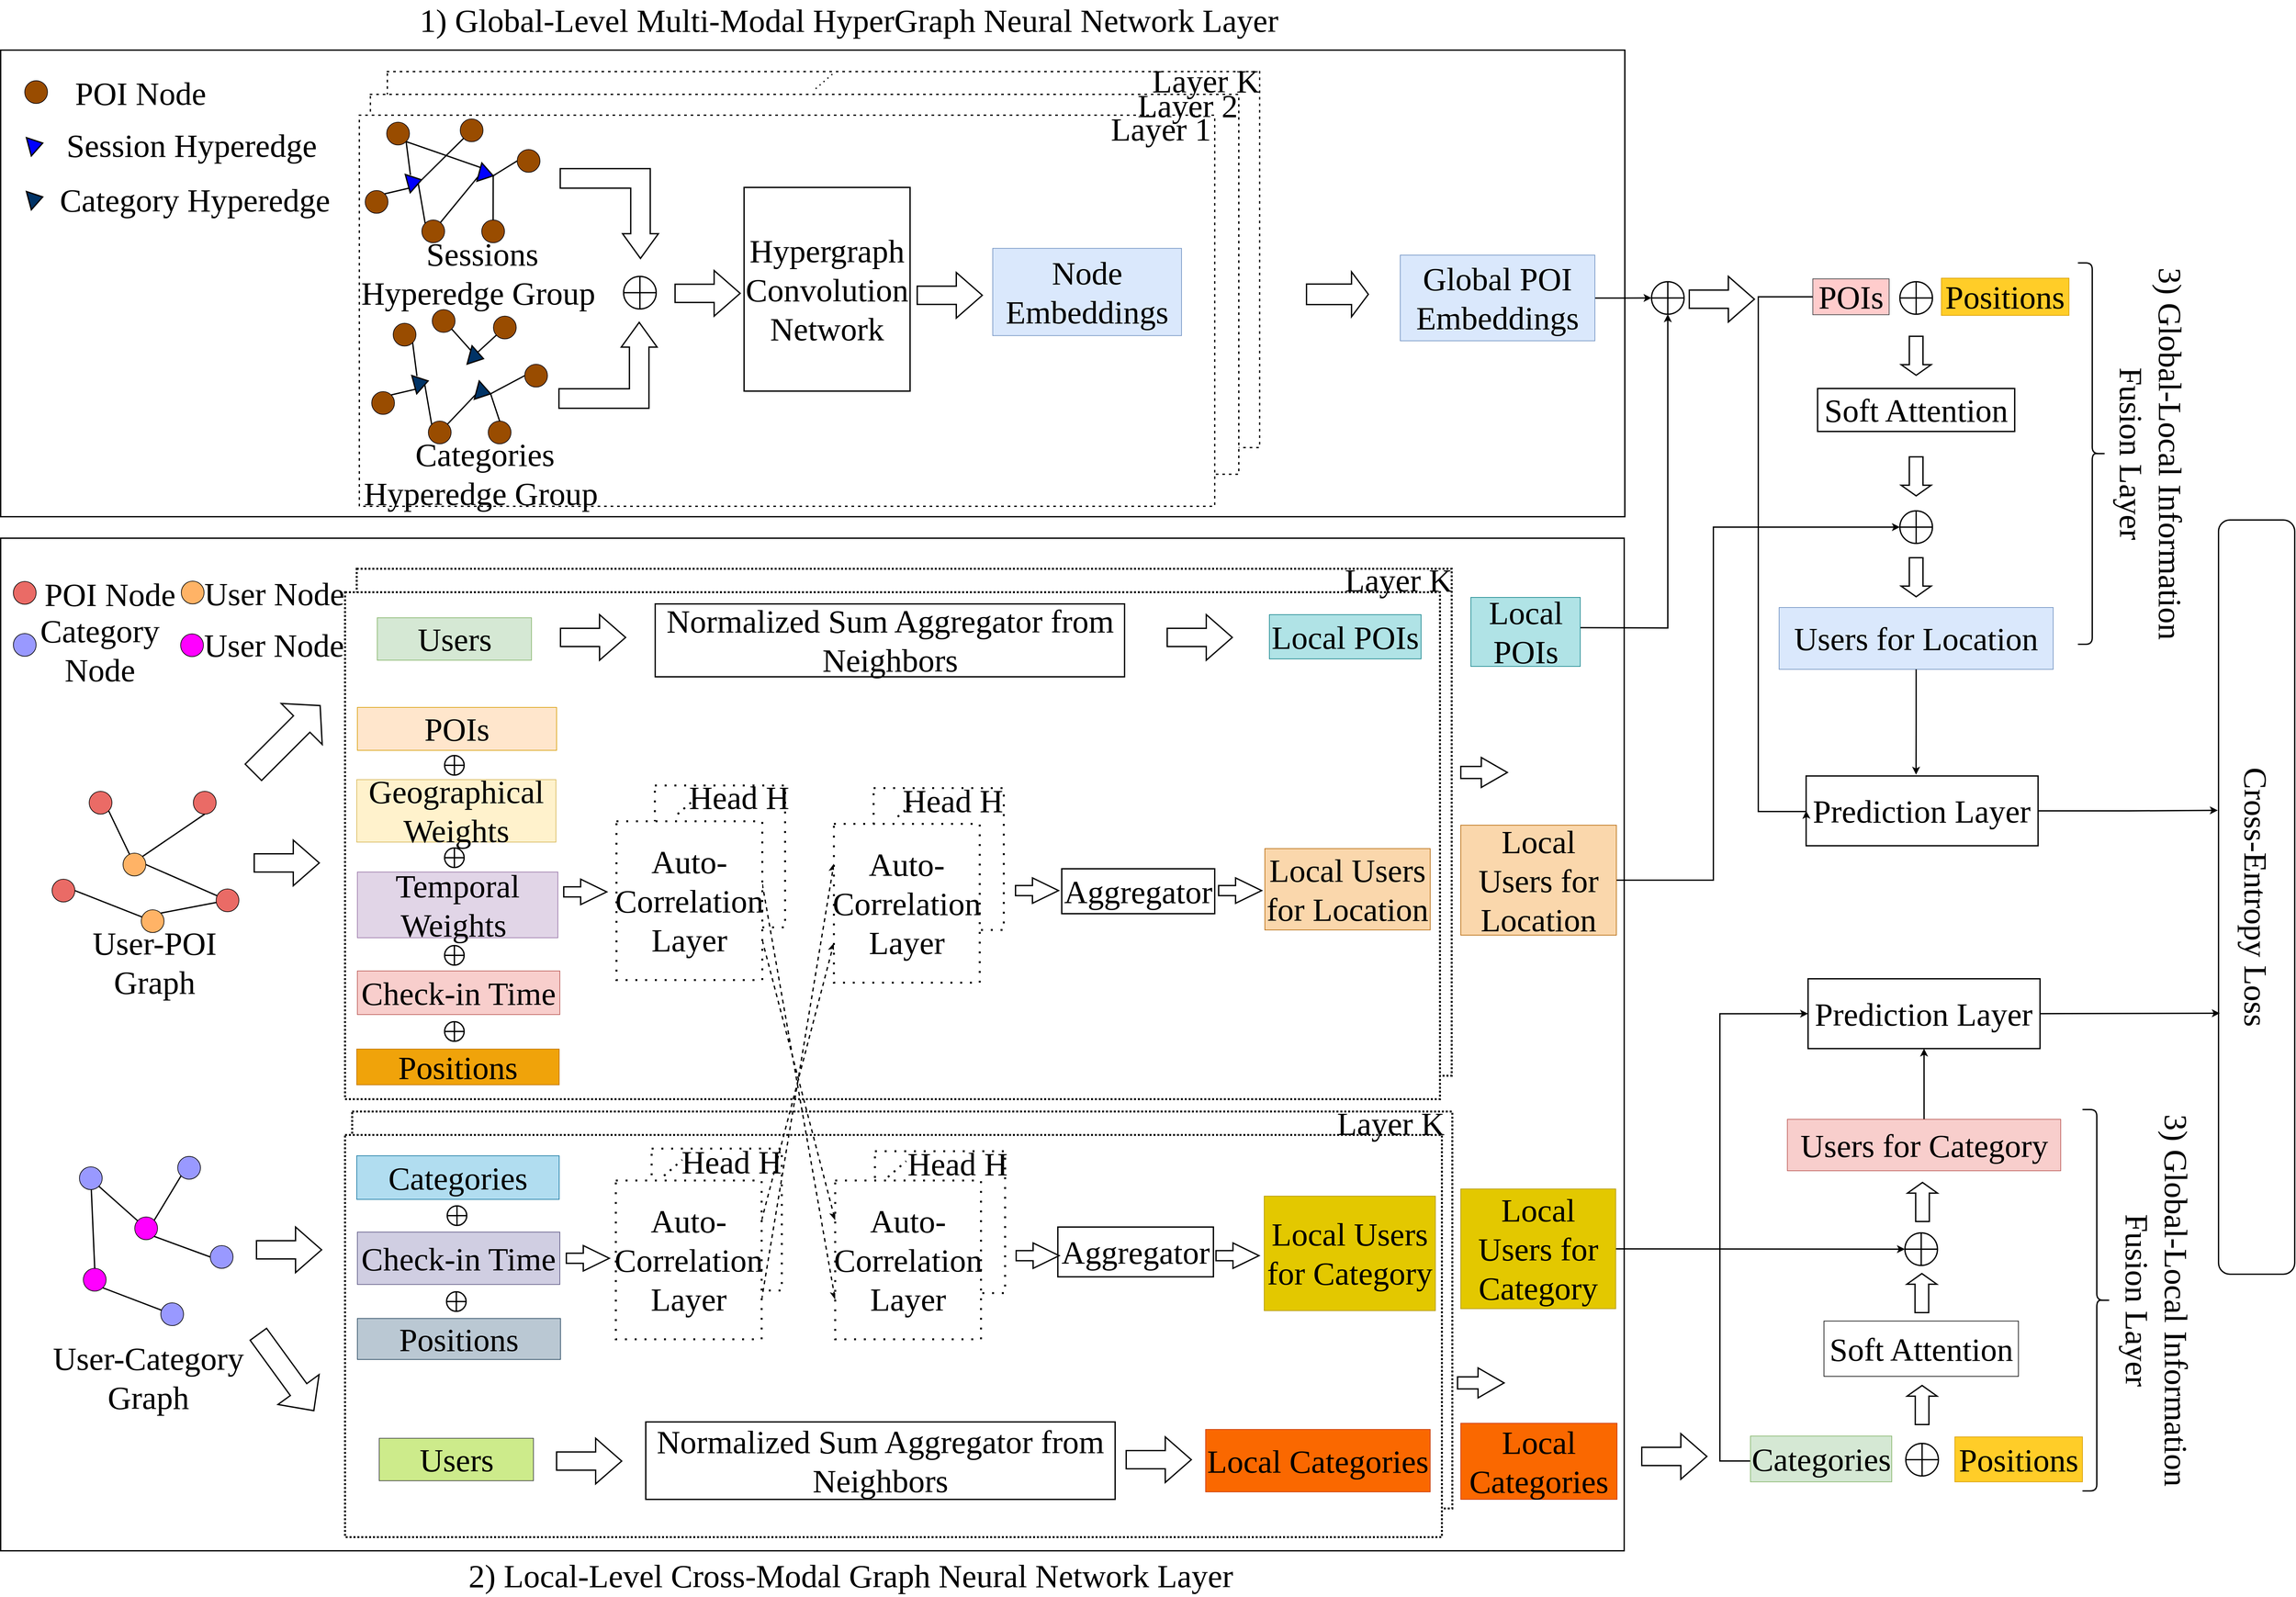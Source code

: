 <mxfile version="23.0.2" type="github" pages="2">
  <diagram name="第 1 页" id="PNhr8kcbTlroX-baOO0i">
    <mxGraphModel dx="816" dy="501" grid="0" gridSize="10" guides="1" tooltips="1" connect="1" arrows="1" fold="1" page="1" pageScale="1" pageWidth="3600" pageHeight="2500" background="#ffffff" math="1" shadow="0">
      <root>
        <mxCell id="0" />
        <mxCell id="1" parent="0" />
        <mxCell id="JnFQR-dMiFV1Tu1PzdE1-230" value="" style="rounded=0;whiteSpace=wrap;html=1;fillColor=none;strokeColor=default;fontSize=50;strokeWidth=2;fontFamily=Times New Roman;fontColor=default;" parent="1" vertex="1">
          <mxGeometry x="21" y="860" width="2494" height="1556" as="geometry" />
        </mxCell>
        <mxCell id="W3dQssfoFB5kCdI35nBZ-3" value="" style="rounded=0;whiteSpace=wrap;html=1;fillColor=none;strokeColor=default;dashed=1;dashPattern=1 1;strokeWidth=3;fontSize=50;fontFamily=Times New Roman;fontColor=default;" parent="1" vertex="1">
          <mxGeometry x="561" y="1741" width="1690" height="610" as="geometry" />
        </mxCell>
        <mxCell id="W3dQssfoFB5kCdI35nBZ-1" value="" style="rounded=0;whiteSpace=wrap;html=1;fillColor=none;strokeColor=default;dashed=1;dashPattern=1 1;strokeWidth=3;fontSize=50;fontFamily=Times New Roman;fontColor=default;" parent="1" vertex="1">
          <mxGeometry x="568" y="907" width="1682" height="779" as="geometry" />
        </mxCell>
        <mxCell id="JnFQR-dMiFV1Tu1PzdE1-232" value="" style="rounded=0;whiteSpace=wrap;html=1;fillColor=default;strokeColor=default;dashed=1;dashPattern=1 1;strokeWidth=3;fontSize=50;fontFamily=Times New Roman;fontColor=default;" parent="1" vertex="1">
          <mxGeometry x="550" y="1777" width="1685" height="618" as="geometry" />
        </mxCell>
        <mxCell id="JnFQR-dMiFV1Tu1PzdE1-231" value="" style="rounded=0;whiteSpace=wrap;html=1;fillColor=default;strokeColor=default;dashed=1;dashPattern=1 1;strokeWidth=3;fontSize=50;fontFamily=Times New Roman;fontColor=default;" parent="1" vertex="1">
          <mxGeometry x="550" y="943" width="1682" height="779" as="geometry" />
        </mxCell>
        <mxCell id="JnFQR-dMiFV1Tu1PzdE1-228" value="" style="rounded=0;whiteSpace=wrap;html=1;fillColor=none;strokeColor=default;fontSize=50;strokeWidth=2;fontFamily=Times New Roman;fontColor=default;" parent="1" vertex="1">
          <mxGeometry x="21" y="110" width="2495" height="717" as="geometry" />
        </mxCell>
        <mxCell id="MEwA-Q_oqiYRqp0OGWWu-136" value="" style="rounded=0;whiteSpace=wrap;html=1;fillColor=default;strokeColor=default;strokeWidth=2;shape=table;startSize=0;container=1;collapsible=0;childLayout=tableLayout;fontSize=50;dashed=1;dashPattern=1 4;fontFamily=Times New Roman;fontColor=default;" parent="1" vertex="1">
          <mxGeometry x="615" y="143" width="1340" height="577.75" as="geometry" />
        </mxCell>
        <mxCell id="MEwA-Q_oqiYRqp0OGWWu-134" value="" style="rounded=0;whiteSpace=wrap;html=1;fillColor=default;strokeColor=default;strokeWidth=2;shape=table;startSize=0;container=1;collapsible=0;childLayout=tableLayout;fontSize=50;dashed=1;dashPattern=1 4;fontFamily=Times New Roman;fontColor=default;" parent="1" vertex="1">
          <mxGeometry x="589" y="178" width="1334" height="583.75" as="geometry" />
        </mxCell>
        <mxCell id="PrBTOdZ4H55qHyfsa1yD-304" value="" style="rounded=0;whiteSpace=wrap;html=1;fillColor=default;strokeColor=default;strokeWidth=2;shape=table;startSize=0;container=1;collapsible=0;childLayout=tableLayout;fontSize=50;dashed=1;dashPattern=1 4;fontFamily=Times New Roman;fontColor=default;" parent="1" vertex="1">
          <mxGeometry x="572" y="210" width="1314" height="601" as="geometry" />
        </mxCell>
        <mxCell id="PrBTOdZ4H55qHyfsa1yD-203" value="1) Global-Level Multi-Modal HyperGraph Neural Network Layer&amp;nbsp;" style="text;html=1;strokeColor=none;fillColor=none;align=center;verticalAlign=middle;whiteSpace=wrap;rounded=0;fontColor=default;fontSize=50;fontFamily=Times New Roman;" parent="1" vertex="1">
          <mxGeometry x="584" y="33" width="1493" height="61" as="geometry" />
        </mxCell>
        <mxCell id="MEwA-Q_oqiYRqp0OGWWu-93" style="rounded=0;orthogonalLoop=1;jettySize=auto;html=1;exitX=1;exitY=1;exitDx=0;exitDy=0;entryX=0.336;entryY=0.098;entryDx=0;entryDy=0;strokeWidth=2;strokeColor=default;endArrow=none;endFill=0;entryPerimeter=0;fontSize=50;fontFamily=Times New Roman;fontColor=default;" parent="1" source="PrBTOdZ4H55qHyfsa1yD-226" target="MEwA-Q_oqiYRqp0OGWWu-84" edge="1">
          <mxGeometry relative="1" as="geometry" />
        </mxCell>
        <mxCell id="PrBTOdZ4H55qHyfsa1yD-226" value="" style="ellipse;whiteSpace=wrap;html=1;aspect=fixed;fillColor=#994C00;fontSize=50;fontFamily=Times New Roman;fontColor=default;strokeColor=default;" parent="1" vertex="1">
          <mxGeometry x="614" y="220.75" width="35" height="35" as="geometry" />
        </mxCell>
        <mxCell id="PrBTOdZ4H55qHyfsa1yD-287" value="&lt;font style=&quot;font-size: 50px;&quot;&gt;Hypergraph Convolution Network&lt;/font&gt;" style="rounded=0;whiteSpace=wrap;html=1;fillColor=none;strokeColor=default;strokeWidth=2;fontSize=50;fontFamily=Times New Roman;fontColor=default;" parent="1" vertex="1">
          <mxGeometry x="1163" y="321" width="255" height="313" as="geometry" />
        </mxCell>
        <mxCell id="PrBTOdZ4H55qHyfsa1yD-303" value="" style="shape=singleArrow;whiteSpace=wrap;html=1;arrowWidth=0.456;arrowSize=0.272;fillColor=none;strokeColor=default;strokeWidth=2;fontSize=50;fontFamily=Times New Roman;fontColor=default;" parent="1" vertex="1">
          <mxGeometry x="2027" y="450.75" width="95" height="69" as="geometry" />
        </mxCell>
        <mxCell id="PrBTOdZ4H55qHyfsa1yD-308" value="Layer 1" style="text;html=1;strokeColor=none;fillColor=none;align=center;verticalAlign=middle;whiteSpace=wrap;rounded=0;fontColor=default;fontSize=50;fontFamily=Times New Roman;" parent="1" vertex="1">
          <mxGeometry x="1723" y="214" width="161" height="33.25" as="geometry" />
        </mxCell>
        <mxCell id="PrBTOdZ4H55qHyfsa1yD-309" value="Layer 2" style="text;html=1;strokeColor=none;fillColor=none;align=center;verticalAlign=middle;whiteSpace=wrap;rounded=0;fontColor=default;fontSize=50;fontFamily=Times New Roman;" parent="1" vertex="1">
          <mxGeometry x="1766" y="178" width="157" height="33.25" as="geometry" />
        </mxCell>
        <mxCell id="PrBTOdZ4H55qHyfsa1yD-310" value="Layer K" style="text;html=1;strokeColor=none;fillColor=none;align=center;verticalAlign=middle;whiteSpace=wrap;rounded=0;fontColor=default;fontSize=50;fontFamily=Times New Roman;" parent="1" vertex="1">
          <mxGeometry x="1783" y="140" width="179" height="34.25" as="geometry" />
        </mxCell>
        <mxCell id="PrBTOdZ4H55qHyfsa1yD-322" value="2) Local-Level&amp;nbsp;Cross-Modal Graph Neural Network Layer" style="text;html=1;strokeColor=none;fillColor=none;align=center;verticalAlign=middle;whiteSpace=wrap;rounded=0;fontColor=default;fontSize=50;fontFamily=Times New Roman;" parent="1" vertex="1">
          <mxGeometry x="696" y="2422" width="1262" height="64" as="geometry" />
        </mxCell>
        <mxCell id="PrBTOdZ4H55qHyfsa1yD-323" value="Node Embeddings" style="text;html=1;align=center;verticalAlign=middle;whiteSpace=wrap;rounded=0;fontSize=50;fontFamily=Times New Roman;fillColor=#dae8fc;strokeColor=#6c8ebf;" parent="1" vertex="1">
          <mxGeometry x="1545" y="414.62" width="290" height="134.13" as="geometry" />
        </mxCell>
        <mxCell id="B0B4qzNi0AWNPd_5lNkv-1" style="edgeStyle=orthogonalEdgeStyle;rounded=0;orthogonalLoop=1;jettySize=auto;html=1;entryX=0;entryY=0.5;entryDx=0;entryDy=0;strokeWidth=2;fontFamily=Times New Roman;fontSize=50;" parent="1" source="PrBTOdZ4H55qHyfsa1yD-327" target="JnFQR-dMiFV1Tu1PzdE1-169" edge="1">
          <mxGeometry relative="1" as="geometry" />
        </mxCell>
        <mxCell id="PrBTOdZ4H55qHyfsa1yD-327" value="Global POI Embeddings" style="text;html=1;strokeColor=#6c8ebf;fillColor=#dae8fc;align=center;verticalAlign=middle;whiteSpace=wrap;rounded=0;fontSize=50;fontFamily=Times New Roman;" parent="1" vertex="1">
          <mxGeometry x="2171" y="425.05" width="299" height="131.66" as="geometry" />
        </mxCell>
        <mxCell id="PrBTOdZ4H55qHyfsa1yD-328" value="&lt;font style=&quot;font-size: 50px;&quot;&gt;Cross-Entropy Loss&lt;/font&gt;" style="rounded=1;whiteSpace=wrap;html=1;fillColor=none;strokeColor=default;strokeWidth=2;horizontal=0;rotation=-180;fontSize=50;fontFamily=Times New Roman;fontColor=default;" parent="1" vertex="1">
          <mxGeometry x="3428" y="832" width="117" height="1159" as="geometry" />
        </mxCell>
        <mxCell id="MEwA-Q_oqiYRqp0OGWWu-94" style="rounded=0;orthogonalLoop=1;jettySize=auto;html=1;exitX=1;exitY=0.5;exitDx=0;exitDy=0;entryX=0;entryY=1;entryDx=0;entryDy=0;strokeColor=default;strokeWidth=2;endArrow=none;endFill=0;fontSize=50;fontFamily=Times New Roman;fontColor=default;" parent="1" source="MEwA-Q_oqiYRqp0OGWWu-84" target="MEwA-Q_oqiYRqp0OGWWu-88" edge="1">
          <mxGeometry relative="1" as="geometry" />
        </mxCell>
        <mxCell id="MEwA-Q_oqiYRqp0OGWWu-95" style="rounded=0;orthogonalLoop=1;jettySize=auto;html=1;exitX=0;exitY=0.75;exitDx=0;exitDy=0;entryX=1;entryY=0;entryDx=0;entryDy=0;strokeColor=default;strokeWidth=2;endArrow=none;endFill=0;fontSize=50;fontFamily=Times New Roman;fontColor=default;" parent="1" source="MEwA-Q_oqiYRqp0OGWWu-84" target="MEwA-Q_oqiYRqp0OGWWu-87" edge="1">
          <mxGeometry relative="1" as="geometry" />
        </mxCell>
        <mxCell id="MEwA-Q_oqiYRqp0OGWWu-96" style="rounded=0;orthogonalLoop=1;jettySize=auto;html=1;exitX=1;exitY=0.5;exitDx=0;exitDy=0;entryX=0;entryY=1;entryDx=0;entryDy=0;strokeColor=default;endArrow=none;endFill=0;strokeWidth=2;fontSize=50;fontFamily=Times New Roman;fontColor=default;" parent="1" target="MEwA-Q_oqiYRqp0OGWWu-86" edge="1">
          <mxGeometry relative="1" as="geometry">
            <mxPoint x="662.495" y="314.753" as="sourcePoint" />
            <mxPoint x="667.996" y="381.476" as="targetPoint" />
          </mxGeometry>
        </mxCell>
        <mxCell id="MEwA-Q_oqiYRqp0OGWWu-84" value="" style="triangle;whiteSpace=wrap;html=1;fillColor=#0000FF;strokeColor=default;strokeWidth=2;rotation=-15;fontSize=50;fontFamily=Times New Roman;fontColor=default;" parent="1" vertex="1">
          <mxGeometry x="646" y="297.75" width="22" height="29" as="geometry" />
        </mxCell>
        <mxCell id="MEwA-Q_oqiYRqp0OGWWu-86" value="" style="ellipse;whiteSpace=wrap;html=1;aspect=fixed;fillColor=#994C00;direction=south;fontSize=50;fontFamily=Times New Roman;fontColor=default;strokeColor=default;" parent="1" vertex="1">
          <mxGeometry x="668" y="371" width="35" height="35" as="geometry" />
        </mxCell>
        <mxCell id="MEwA-Q_oqiYRqp0OGWWu-87" value="" style="ellipse;whiteSpace=wrap;html=1;aspect=fixed;fillColor=#994C00;fontSize=50;fontFamily=Times New Roman;fontColor=default;strokeColor=default;" parent="1" vertex="1">
          <mxGeometry x="581" y="325.75" width="35" height="35" as="geometry" />
        </mxCell>
        <mxCell id="MEwA-Q_oqiYRqp0OGWWu-88" value="" style="ellipse;whiteSpace=wrap;html=1;aspect=fixed;fillColor=#994C00;fontSize=50;fontFamily=Times New Roman;fontColor=default;strokeColor=default;" parent="1" vertex="1">
          <mxGeometry x="727" y="215.75" width="35" height="35" as="geometry" />
        </mxCell>
        <mxCell id="MEwA-Q_oqiYRqp0OGWWu-89" value="" style="ellipse;whiteSpace=wrap;html=1;aspect=fixed;fillColor=#994C00;fontSize=50;fontFamily=Times New Roman;fontColor=default;strokeColor=default;" parent="1" vertex="1">
          <mxGeometry x="814.5" y="262.75" width="35" height="35" as="geometry" />
        </mxCell>
        <mxCell id="MEwA-Q_oqiYRqp0OGWWu-90" value="" style="ellipse;whiteSpace=wrap;html=1;aspect=fixed;fillColor=#994C00;fontSize=50;fontFamily=Times New Roman;fontColor=default;strokeColor=default;" parent="1" vertex="1">
          <mxGeometry x="760" y="371" width="35" height="35" as="geometry" />
        </mxCell>
        <mxCell id="MEwA-Q_oqiYRqp0OGWWu-97" style="rounded=0;orthogonalLoop=1;jettySize=auto;html=1;exitX=0;exitY=0.75;exitDx=0;exitDy=0;strokeColor=default;strokeWidth=2;endArrow=none;endFill=0;fontSize=50;fontFamily=Times New Roman;fontColor=default;" parent="1" source="MEwA-Q_oqiYRqp0OGWWu-92" target="MEwA-Q_oqiYRqp0OGWWu-86" edge="1">
          <mxGeometry relative="1" as="geometry" />
        </mxCell>
        <mxCell id="MEwA-Q_oqiYRqp0OGWWu-98" style="rounded=0;orthogonalLoop=1;jettySize=auto;html=1;exitX=1;exitY=0.5;exitDx=0;exitDy=0;entryX=0.5;entryY=0;entryDx=0;entryDy=0;strokeWidth=2;strokeColor=default;endArrow=none;endFill=0;fontSize=50;fontFamily=Times New Roman;fontColor=default;" parent="1" source="MEwA-Q_oqiYRqp0OGWWu-92" target="MEwA-Q_oqiYRqp0OGWWu-90" edge="1">
          <mxGeometry relative="1" as="geometry" />
        </mxCell>
        <mxCell id="MEwA-Q_oqiYRqp0OGWWu-99" style="rounded=0;orthogonalLoop=1;jettySize=auto;html=1;exitX=1;exitY=0.5;exitDx=0;exitDy=0;entryX=0;entryY=0.5;entryDx=0;entryDy=0;endArrow=none;endFill=0;strokeWidth=2;strokeColor=default;fontSize=50;fontFamily=Times New Roman;fontColor=default;" parent="1" source="MEwA-Q_oqiYRqp0OGWWu-92" target="MEwA-Q_oqiYRqp0OGWWu-89" edge="1">
          <mxGeometry relative="1" as="geometry" />
        </mxCell>
        <mxCell id="MEwA-Q_oqiYRqp0OGWWu-100" style="rounded=0;orthogonalLoop=1;jettySize=auto;html=1;exitX=0;exitY=0.25;exitDx=0;exitDy=0;entryX=1;entryY=1;entryDx=0;entryDy=0;strokeWidth=2;strokeColor=default;endArrow=none;endFill=0;fontSize=50;fontFamily=Times New Roman;fontColor=default;" parent="1" source="MEwA-Q_oqiYRqp0OGWWu-92" target="PrBTOdZ4H55qHyfsa1yD-226" edge="1">
          <mxGeometry relative="1" as="geometry" />
        </mxCell>
        <mxCell id="MEwA-Q_oqiYRqp0OGWWu-92" value="" style="triangle;whiteSpace=wrap;html=1;fillColor=#0000FF;strokeColor=default;strokeWidth=2;rotation=15;fontSize=50;fontFamily=Times New Roman;fontColor=default;" parent="1" vertex="1">
          <mxGeometry x="756" y="285.75" width="22" height="29" as="geometry" />
        </mxCell>
        <mxCell id="MEwA-Q_oqiYRqp0OGWWu-102" style="rounded=0;orthogonalLoop=1;jettySize=auto;html=1;exitX=1;exitY=1;exitDx=0;exitDy=0;entryX=0.336;entryY=0.098;entryDx=0;entryDy=0;strokeWidth=2;strokeColor=default;endArrow=none;endFill=0;entryPerimeter=0;fontSize=50;fontFamily=Times New Roman;fontColor=default;" parent="1" source="MEwA-Q_oqiYRqp0OGWWu-103" target="MEwA-Q_oqiYRqp0OGWWu-107" edge="1">
          <mxGeometry relative="1" as="geometry" />
        </mxCell>
        <mxCell id="MEwA-Q_oqiYRqp0OGWWu-103" value="" style="ellipse;whiteSpace=wrap;html=1;aspect=fixed;fillColor=#994C00;fontSize=50;fontFamily=Times New Roman;fontColor=default;strokeColor=default;" parent="1" vertex="1">
          <mxGeometry x="624" y="529.75" width="35" height="35" as="geometry" />
        </mxCell>
        <mxCell id="MEwA-Q_oqiYRqp0OGWWu-105" style="rounded=0;orthogonalLoop=1;jettySize=auto;html=1;exitX=0;exitY=0.75;exitDx=0;exitDy=0;entryX=1;entryY=0;entryDx=0;entryDy=0;strokeColor=default;strokeWidth=2;endArrow=none;endFill=0;fontSize=50;fontFamily=Times New Roman;fontColor=default;" parent="1" source="MEwA-Q_oqiYRqp0OGWWu-107" target="MEwA-Q_oqiYRqp0OGWWu-109" edge="1">
          <mxGeometry relative="1" as="geometry" />
        </mxCell>
        <mxCell id="MEwA-Q_oqiYRqp0OGWWu-106" style="rounded=0;orthogonalLoop=1;jettySize=auto;html=1;exitX=1;exitY=0.5;exitDx=0;exitDy=0;entryX=0;entryY=1;entryDx=0;entryDy=0;strokeColor=default;endArrow=none;endFill=0;strokeWidth=2;fontSize=50;fontFamily=Times New Roman;fontColor=default;" parent="1" target="MEwA-Q_oqiYRqp0OGWWu-108" edge="1">
          <mxGeometry relative="1" as="geometry">
            <mxPoint x="672.495" y="623.753" as="sourcePoint" />
            <mxPoint x="677.996" y="690.476" as="targetPoint" />
          </mxGeometry>
        </mxCell>
        <mxCell id="MEwA-Q_oqiYRqp0OGWWu-107" value="" style="triangle;whiteSpace=wrap;html=1;fillColor=#003366;strokeColor=default;strokeWidth=2;rotation=-15;fontSize=50;fontFamily=Times New Roman;fontColor=default;" parent="1" vertex="1">
          <mxGeometry x="656" y="606.75" width="22" height="29" as="geometry" />
        </mxCell>
        <mxCell id="MEwA-Q_oqiYRqp0OGWWu-108" value="" style="ellipse;whiteSpace=wrap;html=1;aspect=fixed;fillColor=#994C00;direction=south;fontSize=50;fontFamily=Times New Roman;fontColor=default;strokeColor=default;" parent="1" vertex="1">
          <mxGeometry x="678" y="680" width="35" height="35" as="geometry" />
        </mxCell>
        <mxCell id="MEwA-Q_oqiYRqp0OGWWu-109" value="" style="ellipse;whiteSpace=wrap;html=1;aspect=fixed;fillColor=#994C00;fontSize=50;fontFamily=Times New Roman;fontColor=default;strokeColor=default;" parent="1" vertex="1">
          <mxGeometry x="591" y="634.75" width="35" height="35" as="geometry" />
        </mxCell>
        <mxCell id="MEwA-Q_oqiYRqp0OGWWu-123" style="rounded=0;orthogonalLoop=1;jettySize=auto;html=1;exitX=1;exitY=1;exitDx=0;exitDy=0;entryX=0;entryY=0.25;entryDx=0;entryDy=0;endArrow=none;endFill=0;strokeWidth=2;strokeColor=default;fontSize=50;fontFamily=Times New Roman;fontColor=default;" parent="1" source="MEwA-Q_oqiYRqp0OGWWu-110" target="MEwA-Q_oqiYRqp0OGWWu-118" edge="1">
          <mxGeometry relative="1" as="geometry" />
        </mxCell>
        <mxCell id="MEwA-Q_oqiYRqp0OGWWu-110" value="" style="ellipse;whiteSpace=wrap;html=1;aspect=fixed;fillColor=#994C00;fontSize=50;fontFamily=Times New Roman;fontColor=default;strokeColor=default;" parent="1" vertex="1">
          <mxGeometry x="684" y="508.75" width="35" height="35" as="geometry" />
        </mxCell>
        <mxCell id="MEwA-Q_oqiYRqp0OGWWu-111" value="" style="ellipse;whiteSpace=wrap;html=1;aspect=fixed;fillColor=#994C00;fontSize=50;fontFamily=Times New Roman;fontColor=default;strokeColor=default;" parent="1" vertex="1">
          <mxGeometry x="826" y="592.75" width="35" height="35" as="geometry" />
        </mxCell>
        <mxCell id="MEwA-Q_oqiYRqp0OGWWu-112" value="" style="ellipse;whiteSpace=wrap;html=1;aspect=fixed;fillColor=#994C00;fontSize=50;fontFamily=Times New Roman;fontColor=default;strokeColor=default;" parent="1" vertex="1">
          <mxGeometry x="770" y="680" width="35" height="35" as="geometry" />
        </mxCell>
        <mxCell id="MEwA-Q_oqiYRqp0OGWWu-113" style="rounded=0;orthogonalLoop=1;jettySize=auto;html=1;exitX=0;exitY=0.75;exitDx=0;exitDy=0;strokeColor=default;strokeWidth=2;endArrow=none;endFill=0;fontSize=50;fontFamily=Times New Roman;fontColor=default;" parent="1" source="MEwA-Q_oqiYRqp0OGWWu-117" target="MEwA-Q_oqiYRqp0OGWWu-108" edge="1">
          <mxGeometry relative="1" as="geometry" />
        </mxCell>
        <mxCell id="MEwA-Q_oqiYRqp0OGWWu-114" style="rounded=0;orthogonalLoop=1;jettySize=auto;html=1;exitX=1;exitY=0.5;exitDx=0;exitDy=0;entryX=0.5;entryY=0;entryDx=0;entryDy=0;strokeWidth=2;strokeColor=default;endArrow=none;endFill=0;fontSize=50;fontFamily=Times New Roman;fontColor=default;" parent="1" source="MEwA-Q_oqiYRqp0OGWWu-117" target="MEwA-Q_oqiYRqp0OGWWu-112" edge="1">
          <mxGeometry relative="1" as="geometry" />
        </mxCell>
        <mxCell id="MEwA-Q_oqiYRqp0OGWWu-115" style="rounded=0;orthogonalLoop=1;jettySize=auto;html=1;exitX=1;exitY=0.5;exitDx=0;exitDy=0;entryX=0;entryY=0.5;entryDx=0;entryDy=0;endArrow=none;endFill=0;strokeWidth=2;strokeColor=default;fontSize=50;fontFamily=Times New Roman;fontColor=default;" parent="1" source="MEwA-Q_oqiYRqp0OGWWu-117" target="MEwA-Q_oqiYRqp0OGWWu-111" edge="1">
          <mxGeometry relative="1" as="geometry" />
        </mxCell>
        <mxCell id="MEwA-Q_oqiYRqp0OGWWu-117" value="" style="triangle;whiteSpace=wrap;html=1;fillColor=#003366;strokeColor=default;strokeWidth=2;rotation=15;fontSize=50;fontFamily=Times New Roman;fontColor=default;" parent="1" vertex="1">
          <mxGeometry x="752" y="620.75" width="22" height="29" as="geometry" />
        </mxCell>
        <mxCell id="MEwA-Q_oqiYRqp0OGWWu-125" style="rounded=0;orthogonalLoop=1;jettySize=auto;html=1;exitX=0.5;exitY=0;exitDx=0;exitDy=0;endArrow=none;endFill=0;strokeWidth=2;strokeColor=default;fontSize=50;fontFamily=Times New Roman;fontColor=default;" parent="1" source="MEwA-Q_oqiYRqp0OGWWu-118" target="MEwA-Q_oqiYRqp0OGWWu-124" edge="1">
          <mxGeometry relative="1" as="geometry" />
        </mxCell>
        <mxCell id="MEwA-Q_oqiYRqp0OGWWu-118" value="" style="triangle;whiteSpace=wrap;html=1;fillColor=#003366;strokeColor=default;strokeWidth=2;rotation=15;fontSize=50;fontFamily=Times New Roman;fontColor=default;" parent="1" vertex="1">
          <mxGeometry x="741" y="566.75" width="22" height="29" as="geometry" />
        </mxCell>
        <mxCell id="MEwA-Q_oqiYRqp0OGWWu-124" value="" style="ellipse;whiteSpace=wrap;html=1;aspect=fixed;fillColor=#994C00;fontSize=50;fontFamily=Times New Roman;fontColor=default;strokeColor=default;" parent="1" vertex="1">
          <mxGeometry x="778" y="518.75" width="35" height="35" as="geometry" />
        </mxCell>
        <mxCell id="MEwA-Q_oqiYRqp0OGWWu-126" value="&lt;br style=&quot;font-size: 50px;&quot;&gt;Sessions Hyperedge Group&amp;nbsp;" style="text;html=1;strokeColor=none;fillColor=none;align=center;verticalAlign=middle;whiteSpace=wrap;rounded=0;fontColor=default;fontSize=50;fontFamily=Times New Roman;" parent="1" vertex="1">
          <mxGeometry x="568" y="394.25" width="386" height="56.5" as="geometry" />
        </mxCell>
        <mxCell id="MEwA-Q_oqiYRqp0OGWWu-127" value="&lt;br style=&quot;font-size: 50px;&quot;&gt;Categories Hyperedge Group&amp;nbsp;" style="text;html=1;strokeColor=none;fillColor=none;align=center;verticalAlign=middle;whiteSpace=wrap;rounded=0;fontColor=default;fontSize=50;fontFamily=Times New Roman;" parent="1" vertex="1">
          <mxGeometry x="570" y="707.5" width="390" height="47.25" as="geometry" />
        </mxCell>
        <mxCell id="MEwA-Q_oqiYRqp0OGWWu-130" value="" style="html=1;shadow=0;dashed=0;align=center;verticalAlign=middle;shape=mxgraph.arrows2.bendArrow;dy=15;dx=38;notch=0;arrowHead=55;rounded=0;rotation=90;fillColor=none;strokeColor=default;strokeWidth=2;fontSize=50;fontFamily=Times New Roman;fontColor=default;" parent="1" vertex="1">
          <mxGeometry x="887" y="285.75" width="138" height="150.75" as="geometry" />
        </mxCell>
        <mxCell id="MEwA-Q_oqiYRqp0OGWWu-131" value="" style="html=1;shadow=0;dashed=0;align=center;verticalAlign=middle;shape=mxgraph.arrows2.bendArrow;dy=15;dx=38;notch=0;arrowHead=55;rounded=0;rotation=90;fillColor=none;strokeColor=default;strokeWidth=2;direction=east;flipH=1;fontSize=50;fontFamily=Times New Roman;fontColor=default;" parent="1" vertex="1">
          <mxGeometry x="888" y="519" width="132" height="150.75" as="geometry" />
        </mxCell>
        <mxCell id="MEwA-Q_oqiYRqp0OGWWu-132" value="" style="shape=orEllipse;perimeter=ellipsePerimeter;whiteSpace=wrap;html=1;backgroundOutline=1;fillColor=none;strokeColor=default;strokeWidth=2;fontSize=50;fontFamily=Times New Roman;fontColor=default;" parent="1" vertex="1">
          <mxGeometry x="978" y="457.75" width="50" height="50" as="geometry" />
        </mxCell>
        <mxCell id="MEwA-Q_oqiYRqp0OGWWu-133" value="" style="html=1;shadow=0;dashed=0;align=center;verticalAlign=middle;shape=mxgraph.arrows2.arrow;dy=0.6;dx=40;notch=0;fillColor=none;strokeColor=default;strokeWidth=2;fontSize=50;fontFamily=Times New Roman;fontColor=default;" parent="1" vertex="1">
          <mxGeometry x="1057" y="448.75" width="100" height="70" as="geometry" />
        </mxCell>
        <mxCell id="MEwA-Q_oqiYRqp0OGWWu-138" value="" style="html=1;shadow=0;dashed=0;align=center;verticalAlign=middle;shape=mxgraph.arrows2.arrow;dy=0.6;dx=40;notch=0;fillColor=none;strokeColor=default;strokeWidth=2;fontSize=50;fontFamily=Times New Roman;fontColor=default;" parent="1" vertex="1">
          <mxGeometry x="1429" y="451.75" width="100" height="70" as="geometry" />
        </mxCell>
        <mxCell id="JnFQR-dMiFV1Tu1PzdE1-29" style="rounded=0;orthogonalLoop=1;jettySize=auto;html=1;exitX=1;exitY=1;exitDx=0;exitDy=0;strokeColor=default;endArrow=none;endFill=0;strokeWidth=2;fontSize=50;fontFamily=Times New Roman;fontColor=default;" parent="1" source="JnFQR-dMiFV1Tu1PzdE1-10" target="JnFQR-dMiFV1Tu1PzdE1-13" edge="1">
          <mxGeometry relative="1" as="geometry" />
        </mxCell>
        <mxCell id="JnFQR-dMiFV1Tu1PzdE1-10" value="" style="ellipse;whiteSpace=wrap;html=1;aspect=fixed;fillColor=#EA6B66;fontSize=50;fontFamily=Times New Roman;fontColor=default;strokeColor=default;" parent="1" vertex="1">
          <mxGeometry x="157" y="1249" width="35" height="35" as="geometry" />
        </mxCell>
        <mxCell id="JnFQR-dMiFV1Tu1PzdE1-11" value="" style="ellipse;whiteSpace=wrap;html=1;aspect=fixed;fillColor=#EA6B66;fontSize=50;fontFamily=Times New Roman;fontColor=default;strokeColor=default;" parent="1" vertex="1">
          <mxGeometry x="317" y="1249" width="35" height="35" as="geometry" />
        </mxCell>
        <mxCell id="JnFQR-dMiFV1Tu1PzdE1-32" style="rounded=0;orthogonalLoop=1;jettySize=auto;html=1;exitX=1;exitY=0.5;exitDx=0;exitDy=0;strokeColor=default;endArrow=none;endFill=0;strokeWidth=2;fontSize=50;fontFamily=Times New Roman;fontColor=default;" parent="1" source="JnFQR-dMiFV1Tu1PzdE1-12" target="JnFQR-dMiFV1Tu1PzdE1-27" edge="1">
          <mxGeometry relative="1" as="geometry" />
        </mxCell>
        <mxCell id="JnFQR-dMiFV1Tu1PzdE1-12" value="" style="ellipse;whiteSpace=wrap;html=1;aspect=fixed;fillColor=#EA6B66;fontSize=50;fontFamily=Times New Roman;fontColor=default;strokeColor=default;" parent="1" vertex="1">
          <mxGeometry x="100" y="1384" width="35" height="35" as="geometry" />
        </mxCell>
        <mxCell id="JnFQR-dMiFV1Tu1PzdE1-30" style="rounded=0;orthogonalLoop=1;jettySize=auto;html=1;exitX=1;exitY=0;exitDx=0;exitDy=0;entryX=0.5;entryY=1;entryDx=0;entryDy=0;strokeColor=default;endArrow=none;endFill=0;strokeWidth=2;fontSize=50;fontFamily=Times New Roman;fontColor=default;" parent="1" source="JnFQR-dMiFV1Tu1PzdE1-13" target="JnFQR-dMiFV1Tu1PzdE1-11" edge="1">
          <mxGeometry relative="1" as="geometry" />
        </mxCell>
        <mxCell id="JnFQR-dMiFV1Tu1PzdE1-33" style="rounded=0;orthogonalLoop=1;jettySize=auto;html=1;exitX=1;exitY=0.5;exitDx=0;exitDy=0;endArrow=none;endFill=0;strokeColor=default;strokeWidth=2;fontSize=50;fontFamily=Times New Roman;fontColor=default;" parent="1" source="JnFQR-dMiFV1Tu1PzdE1-13" target="JnFQR-dMiFV1Tu1PzdE1-28" edge="1">
          <mxGeometry relative="1" as="geometry" />
        </mxCell>
        <mxCell id="JnFQR-dMiFV1Tu1PzdE1-13" value="" style="ellipse;whiteSpace=wrap;html=1;aspect=fixed;fillColor=#FFB366;fontStyle=1;fontSize=50;fontFamily=Times New Roman;fontColor=default;strokeColor=default;" parent="1" vertex="1">
          <mxGeometry x="209" y="1344" width="35" height="35" as="geometry" />
        </mxCell>
        <mxCell id="JnFQR-dMiFV1Tu1PzdE1-15" value="" style="ellipse;whiteSpace=wrap;html=1;aspect=fixed;fillColor=#994C00;fontSize=50;fontFamily=Times New Roman;fontColor=default;strokeColor=default;" parent="1" vertex="1">
          <mxGeometry x="58" y="157" width="35" height="35" as="geometry" />
        </mxCell>
        <mxCell id="JnFQR-dMiFV1Tu1PzdE1-16" value="" style="triangle;whiteSpace=wrap;html=1;fillColor=#0000FF;strokeColor=default;strokeWidth=2;rotation=-15;fontSize=50;fontFamily=Times New Roman;fontColor=default;" parent="1" vertex="1">
          <mxGeometry x="64" y="241.25" width="22" height="29" as="geometry" />
        </mxCell>
        <mxCell id="JnFQR-dMiFV1Tu1PzdE1-18" value="" style="triangle;whiteSpace=wrap;html=1;fillColor=#003366;strokeColor=default;strokeWidth=2;rotation=-15;fontSize=50;fontFamily=Times New Roman;fontColor=default;" parent="1" vertex="1">
          <mxGeometry x="64" y="324" width="22" height="29" as="geometry" />
        </mxCell>
        <mxCell id="JnFQR-dMiFV1Tu1PzdE1-23" value="POI Node" style="text;html=1;strokeColor=none;fillColor=none;align=center;verticalAlign=middle;whiteSpace=wrap;rounded=0;fontColor=default;fontSize=50;fontFamily=Times New Roman;" parent="1" vertex="1">
          <mxGeometry x="112" y="160" width="248" height="32" as="geometry" />
        </mxCell>
        <mxCell id="JnFQR-dMiFV1Tu1PzdE1-24" value="Session Hyperedge" style="text;html=1;strokeColor=none;fillColor=none;align=center;verticalAlign=middle;whiteSpace=wrap;rounded=0;fontColor=default;fontSize=50;fontFamily=Times New Roman;" parent="1" vertex="1">
          <mxGeometry x="107" y="239.75" width="415" height="33.25" as="geometry" />
        </mxCell>
        <mxCell id="JnFQR-dMiFV1Tu1PzdE1-25" value="Category Hyperedge" style="text;html=1;strokeColor=none;fillColor=none;align=center;verticalAlign=middle;whiteSpace=wrap;rounded=0;fontColor=default;fontSize=50;fontFamily=Times New Roman;" parent="1" vertex="1">
          <mxGeometry x="92" y="321" width="455" height="37" as="geometry" />
        </mxCell>
        <mxCell id="JnFQR-dMiFV1Tu1PzdE1-31" style="rounded=0;orthogonalLoop=1;jettySize=auto;html=1;exitX=1;exitY=0;exitDx=0;exitDy=0;endArrow=none;endFill=0;strokeColor=default;strokeWidth=2;fontSize=50;fontFamily=Times New Roman;fontColor=default;" parent="1" source="JnFQR-dMiFV1Tu1PzdE1-27" target="JnFQR-dMiFV1Tu1PzdE1-28" edge="1">
          <mxGeometry relative="1" as="geometry" />
        </mxCell>
        <mxCell id="JnFQR-dMiFV1Tu1PzdE1-27" value="" style="ellipse;whiteSpace=wrap;html=1;aspect=fixed;fillColor=#FFB366;fontSize=50;fontFamily=Times New Roman;fontColor=default;strokeColor=default;" parent="1" vertex="1">
          <mxGeometry x="237" y="1431" width="35" height="35" as="geometry" />
        </mxCell>
        <mxCell id="JnFQR-dMiFV1Tu1PzdE1-28" value="" style="ellipse;whiteSpace=wrap;html=1;aspect=fixed;fillColor=#EA6B66;fontSize=50;fontFamily=Times New Roman;fontColor=default;strokeColor=default;" parent="1" vertex="1">
          <mxGeometry x="352" y="1399" width="35" height="35" as="geometry" />
        </mxCell>
        <mxCell id="JnFQR-dMiFV1Tu1PzdE1-34" value="User-POI Graph" style="text;html=1;strokeColor=none;fillColor=none;align=center;verticalAlign=middle;whiteSpace=wrap;rounded=0;fontColor=default;fontSize=50;fontFamily=Times New Roman;" parent="1" vertex="1">
          <mxGeometry x="98" y="1496" width="318.5" height="32" as="geometry" />
        </mxCell>
        <mxCell id="JnFQR-dMiFV1Tu1PzdE1-41" style="rounded=0;orthogonalLoop=1;jettySize=auto;html=1;exitX=1;exitY=1;exitDx=0;exitDy=0;endArrow=none;endFill=0;strokeColor=default;strokeWidth=2;fontSize=50;fontFamily=Times New Roman;fontColor=default;" parent="1" source="JnFQR-dMiFV1Tu1PzdE1-35" target="JnFQR-dMiFV1Tu1PzdE1-36" edge="1">
          <mxGeometry relative="1" as="geometry" />
        </mxCell>
        <mxCell id="JnFQR-dMiFV1Tu1PzdE1-35" value="" style="ellipse;whiteSpace=wrap;html=1;aspect=fixed;fillColor=#9999FF;fontSize=50;fontFamily=Times New Roman;fontColor=default;strokeColor=default;" parent="1" vertex="1">
          <mxGeometry x="142" y="1826" width="35" height="35" as="geometry" />
        </mxCell>
        <mxCell id="JnFQR-dMiFV1Tu1PzdE1-42" style="rounded=0;orthogonalLoop=1;jettySize=auto;html=1;exitX=1;exitY=0;exitDx=0;exitDy=0;entryX=0;entryY=1;entryDx=0;entryDy=0;endArrow=none;endFill=0;strokeColor=default;strokeWidth=2;fontSize=50;fontFamily=Times New Roman;fontColor=default;" parent="1" source="JnFQR-dMiFV1Tu1PzdE1-36" target="JnFQR-dMiFV1Tu1PzdE1-40" edge="1">
          <mxGeometry relative="1" as="geometry" />
        </mxCell>
        <mxCell id="JnFQR-dMiFV1Tu1PzdE1-43" style="rounded=0;orthogonalLoop=1;jettySize=auto;html=1;exitX=1;exitY=1;exitDx=0;exitDy=0;entryX=0;entryY=0.5;entryDx=0;entryDy=0;endArrow=none;endFill=0;strokeColor=default;strokeWidth=2;fontSize=50;fontFamily=Times New Roman;fontColor=default;" parent="1" source="JnFQR-dMiFV1Tu1PzdE1-36" target="JnFQR-dMiFV1Tu1PzdE1-39" edge="1">
          <mxGeometry relative="1" as="geometry" />
        </mxCell>
        <mxCell id="JnFQR-dMiFV1Tu1PzdE1-36" value="" style="ellipse;whiteSpace=wrap;html=1;aspect=fixed;fillColor=#FF00FF;fontSize=50;fontFamily=Times New Roman;fontColor=default;strokeColor=default;" parent="1" vertex="1">
          <mxGeometry x="227" y="1903" width="35" height="35" as="geometry" />
        </mxCell>
        <mxCell id="JnFQR-dMiFV1Tu1PzdE1-45" style="rounded=0;orthogonalLoop=1;jettySize=auto;html=1;exitX=1;exitY=1;exitDx=0;exitDy=0;endArrow=none;endFill=0;strokeColor=default;strokeWidth=2;fontSize=50;fontFamily=Times New Roman;fontColor=default;" parent="1" source="JnFQR-dMiFV1Tu1PzdE1-37" target="JnFQR-dMiFV1Tu1PzdE1-38" edge="1">
          <mxGeometry relative="1" as="geometry" />
        </mxCell>
        <mxCell id="JnFQR-dMiFV1Tu1PzdE1-46" style="rounded=0;orthogonalLoop=1;jettySize=auto;html=1;exitX=0.5;exitY=0;exitDx=0;exitDy=0;endArrow=none;endFill=0;strokeColor=default;strokeWidth=2;fontSize=50;fontFamily=Times New Roman;fontColor=default;" parent="1" source="JnFQR-dMiFV1Tu1PzdE1-37" target="JnFQR-dMiFV1Tu1PzdE1-35" edge="1">
          <mxGeometry relative="1" as="geometry" />
        </mxCell>
        <mxCell id="JnFQR-dMiFV1Tu1PzdE1-37" value="" style="ellipse;whiteSpace=wrap;html=1;aspect=fixed;fillColor=#FF00FF;fontSize=50;fontFamily=Times New Roman;fontColor=default;strokeColor=default;" parent="1" vertex="1">
          <mxGeometry x="148" y="1982" width="35" height="35" as="geometry" />
        </mxCell>
        <mxCell id="JnFQR-dMiFV1Tu1PzdE1-38" value="" style="ellipse;whiteSpace=wrap;html=1;aspect=fixed;fillColor=#9999FF;fontSize=50;fontFamily=Times New Roman;fontColor=default;strokeColor=default;" parent="1" vertex="1">
          <mxGeometry x="267" y="2035" width="35" height="35" as="geometry" />
        </mxCell>
        <mxCell id="JnFQR-dMiFV1Tu1PzdE1-39" value="" style="ellipse;whiteSpace=wrap;html=1;aspect=fixed;fillColor=#9999FF;fontSize=50;fontFamily=Times New Roman;fontColor=default;strokeColor=default;" parent="1" vertex="1">
          <mxGeometry x="343" y="1947" width="35" height="35" as="geometry" />
        </mxCell>
        <mxCell id="JnFQR-dMiFV1Tu1PzdE1-40" value="" style="ellipse;whiteSpace=wrap;html=1;aspect=fixed;fillColor=#9999FF;fontSize=50;fontFamily=Times New Roman;fontColor=default;strokeColor=default;" parent="1" vertex="1">
          <mxGeometry x="293" y="1810" width="35" height="35" as="geometry" />
        </mxCell>
        <mxCell id="JnFQR-dMiFV1Tu1PzdE1-47" value="User-Category Graph" style="text;html=1;strokeColor=none;fillColor=none;align=center;verticalAlign=middle;whiteSpace=wrap;rounded=0;fontColor=default;fontSize=50;fontFamily=Times New Roman;" parent="1" vertex="1">
          <mxGeometry x="100" y="2072" width="296" height="155" as="geometry" />
        </mxCell>
        <mxCell id="JnFQR-dMiFV1Tu1PzdE1-48" value="" style="ellipse;whiteSpace=wrap;html=1;aspect=fixed;fillColor=#EA6B66;fontSize=50;fontFamily=Times New Roman;fontColor=default;strokeColor=default;" parent="1" vertex="1">
          <mxGeometry x="40.5" y="926.5" width="35" height="35" as="geometry" />
        </mxCell>
        <mxCell id="JnFQR-dMiFV1Tu1PzdE1-50" value="" style="ellipse;whiteSpace=wrap;html=1;aspect=fixed;fillColor=#FFB366;fontStyle=1;fontSize=50;fontFamily=Times New Roman;fontColor=default;strokeColor=default;" parent="1" vertex="1">
          <mxGeometry x="298.5" y="926" width="35" height="35" as="geometry" />
        </mxCell>
        <mxCell id="JnFQR-dMiFV1Tu1PzdE1-51" value="POI Node" style="text;html=1;strokeColor=none;fillColor=none;align=center;verticalAlign=middle;whiteSpace=wrap;rounded=0;fontColor=default;fontSize=50;fontFamily=Times New Roman;" parent="1" vertex="1">
          <mxGeometry x="85" y="929.5" width="208" height="32" as="geometry" />
        </mxCell>
        <mxCell id="JnFQR-dMiFV1Tu1PzdE1-52" value="User Node" style="text;html=1;strokeColor=none;fillColor=none;align=center;verticalAlign=middle;whiteSpace=wrap;rounded=0;fontColor=default;fontSize=50;fontFamily=Times New Roman;" parent="1" vertex="1">
          <mxGeometry x="327.5" y="929" width="226.5" height="32" as="geometry" />
        </mxCell>
        <mxCell id="JnFQR-dMiFV1Tu1PzdE1-53" value="" style="ellipse;whiteSpace=wrap;html=1;aspect=fixed;fillColor=#9999FF;fontSize=50;fontFamily=Times New Roman;fontColor=default;strokeColor=default;" parent="1" vertex="1">
          <mxGeometry x="40.5" y="1006.5" width="35" height="35" as="geometry" />
        </mxCell>
        <mxCell id="JnFQR-dMiFV1Tu1PzdE1-54" value="Category Node" style="text;html=1;strokeColor=none;fillColor=none;align=center;verticalAlign=middle;whiteSpace=wrap;rounded=0;fontColor=default;fontSize=50;fontFamily=Times New Roman;" parent="1" vertex="1">
          <mxGeometry x="61.25" y="1001" width="224.75" height="62" as="geometry" />
        </mxCell>
        <mxCell id="JnFQR-dMiFV1Tu1PzdE1-55" value="" style="ellipse;whiteSpace=wrap;html=1;aspect=fixed;fillColor=#FF00FF;fontSize=50;fontFamily=Times New Roman;fontColor=default;strokeColor=default;" parent="1" vertex="1">
          <mxGeometry x="297.5" y="1007" width="35" height="35" as="geometry" />
        </mxCell>
        <mxCell id="JnFQR-dMiFV1Tu1PzdE1-56" value="User Node" style="text;html=1;strokeColor=none;fillColor=none;align=center;verticalAlign=middle;whiteSpace=wrap;rounded=0;fontColor=default;fontSize=50;fontFamily=Times New Roman;" parent="1" vertex="1">
          <mxGeometry x="329.5" y="1008" width="221.5" height="32" as="geometry" />
        </mxCell>
        <mxCell id="JnFQR-dMiFV1Tu1PzdE1-57" value="" style="html=1;shadow=0;dashed=0;align=center;verticalAlign=middle;shape=mxgraph.arrows2.arrow;dy=0.6;dx=40;notch=0;fillColor=none;strokeColor=default;strokeWidth=2;fontSize=50;fontFamily=Times New Roman;fontColor=default;" parent="1" vertex="1">
          <mxGeometry x="410.5" y="1324" width="100" height="70" as="geometry" />
        </mxCell>
        <mxCell id="JnFQR-dMiFV1Tu1PzdE1-58" value="" style="html=1;shadow=0;dashed=0;align=center;verticalAlign=middle;shape=mxgraph.arrows2.arrow;dy=0.6;dx=40;notch=0;fillColor=none;strokeColor=default;strokeWidth=2;fontSize=50;fontFamily=Times New Roman;fontColor=default;" parent="1" vertex="1">
          <mxGeometry x="414" y="1918.5" width="100" height="70" as="geometry" />
        </mxCell>
        <mxCell id="JnFQR-dMiFV1Tu1PzdE1-70" value="POIs" style="text;html=1;strokeColor=#d79b00;fillColor=#ffe6cc;align=center;verticalAlign=middle;whiteSpace=wrap;rounded=0;fontSize=50;fontFamily=Times New Roman;" parent="1" vertex="1">
          <mxGeometry x="569" y="1120" width="306" height="66" as="geometry" />
        </mxCell>
        <mxCell id="JnFQR-dMiFV1Tu1PzdE1-74" value="Geographical Weights" style="text;html=1;strokeColor=#d6b656;fillColor=#fff2cc;align=center;verticalAlign=middle;whiteSpace=wrap;rounded=0;fontSize=50;fontFamily=Times New Roman;" parent="1" vertex="1">
          <mxGeometry x="568" y="1231" width="306" height="96" as="geometry" />
        </mxCell>
        <mxCell id="JnFQR-dMiFV1Tu1PzdE1-78" value="Temporal Weights&amp;nbsp;" style="text;html=1;strokeColor=#9673a6;fillColor=#e1d5e7;align=center;verticalAlign=middle;whiteSpace=wrap;rounded=0;fontSize=50;fontFamily=Times New Roman;" parent="1" vertex="1">
          <mxGeometry x="569" y="1373" width="308" height="101" as="geometry" />
        </mxCell>
        <mxCell id="JnFQR-dMiFV1Tu1PzdE1-82" value="Check-in Time" style="text;html=1;strokeColor=#b85450;fillColor=#f8cecc;align=center;verticalAlign=middle;whiteSpace=wrap;rounded=0;fontSize=50;fontFamily=Times New Roman;" parent="1" vertex="1">
          <mxGeometry x="569" y="1525" width="311" height="67" as="geometry" />
        </mxCell>
        <mxCell id="JnFQR-dMiFV1Tu1PzdE1-86" value="Positions" style="text;html=1;strokeColor=#BD7000;fillColor=#f0a30a;align=center;verticalAlign=middle;whiteSpace=wrap;rounded=0;fontColor=#000000;fontSize=50;fontFamily=Times New Roman;" parent="1" vertex="1">
          <mxGeometry x="568" y="1645" width="311" height="55" as="geometry" />
        </mxCell>
        <mxCell id="JnFQR-dMiFV1Tu1PzdE1-87" value="" style="shape=orEllipse;perimeter=ellipsePerimeter;whiteSpace=wrap;html=1;backgroundOutline=1;fillColor=none;strokeColor=default;strokeWidth=2;fontSize=50;fontFamily=Times New Roman;fontColor=default;" parent="1" vertex="1">
          <mxGeometry x="703" y="1194" width="30" height="30" as="geometry" />
        </mxCell>
        <mxCell id="JnFQR-dMiFV1Tu1PzdE1-88" value="" style="shape=orEllipse;perimeter=ellipsePerimeter;whiteSpace=wrap;html=1;backgroundOutline=1;fillColor=none;strokeColor=default;strokeWidth=2;fontSize=50;fontFamily=Times New Roman;fontColor=default;" parent="1" vertex="1">
          <mxGeometry x="703" y="1336" width="30" height="30" as="geometry" />
        </mxCell>
        <mxCell id="JnFQR-dMiFV1Tu1PzdE1-89" value="" style="shape=orEllipse;perimeter=ellipsePerimeter;whiteSpace=wrap;html=1;backgroundOutline=1;fillColor=none;strokeColor=default;strokeWidth=2;fontSize=50;fontFamily=Times New Roman;fontColor=default;" parent="1" vertex="1">
          <mxGeometry x="703" y="1486" width="30" height="30" as="geometry" />
        </mxCell>
        <mxCell id="JnFQR-dMiFV1Tu1PzdE1-90" value="" style="shape=orEllipse;perimeter=ellipsePerimeter;whiteSpace=wrap;html=1;backgroundOutline=1;fillColor=none;strokeColor=default;strokeWidth=2;fontSize=50;fontFamily=Times New Roman;fontColor=default;" parent="1" vertex="1">
          <mxGeometry x="703" y="1603" width="30" height="30" as="geometry" />
        </mxCell>
        <mxCell id="JnFQR-dMiFV1Tu1PzdE1-94" value="Users" style="text;html=1;strokeColor=#82b366;fillColor=#d5e8d4;align=center;verticalAlign=middle;whiteSpace=wrap;rounded=0;fontSize=50;fontFamily=Times New Roman;" parent="1" vertex="1">
          <mxGeometry x="599.56" y="982.25" width="236.88" height="65.25" as="geometry" />
        </mxCell>
        <mxCell id="JnFQR-dMiFV1Tu1PzdE1-95" value="" style="html=1;shadow=0;dashed=0;align=center;verticalAlign=middle;shape=mxgraph.arrows2.arrow;dy=0.6;dx=40;notch=0;fillColor=none;strokeColor=default;strokeWidth=2;rotation=-45;direction=east;fontSize=50;fontFamily=Times New Roman;fontColor=default;" parent="1" vertex="1">
          <mxGeometry x="388" y="1124" width="145" height="89" as="geometry" />
        </mxCell>
        <mxCell id="JnFQR-dMiFV1Tu1PzdE1-103" value="" style="html=1;shadow=0;dashed=0;align=center;verticalAlign=middle;shape=mxgraph.arrows2.arrow;dy=0.6;dx=40;notch=0;fillColor=none;strokeColor=default;strokeWidth=2;fontSize=50;fontFamily=Times New Roman;fontColor=default;" parent="1" vertex="1">
          <mxGeometry x="1580" y="1382" width="66" height="39" as="geometry" />
        </mxCell>
        <mxCell id="JnFQR-dMiFV1Tu1PzdE1-106" value="Aggregator" style="rounded=0;whiteSpace=wrap;html=1;fillColor=none;strokeColor=default;fontColor=default;fontSize=50;rotation=0;strokeWidth=2;fontFamily=Times New Roman;" parent="1" vertex="1">
          <mxGeometry x="1651" y="1368" width="235" height="69" as="geometry" />
        </mxCell>
        <mxCell id="JnFQR-dMiFV1Tu1PzdE1-110" value="Local Users for Location" style="text;html=1;fillColor=#fad7ac;align=center;verticalAlign=middle;whiteSpace=wrap;rounded=0;fontSize=50;fontFamily=Times New Roman;strokeColor=#b46504;" parent="1" vertex="1">
          <mxGeometry x="1963" y="1337" width="254" height="125" as="geometry" />
        </mxCell>
        <mxCell id="JnFQR-dMiFV1Tu1PzdE1-112" value="" style="html=1;shadow=0;dashed=0;align=center;verticalAlign=middle;shape=mxgraph.arrows2.arrow;dy=0.6;dx=40;notch=0;fillColor=none;strokeColor=default;strokeWidth=2;fontSize=50;fontFamily=Times New Roman;fontColor=default;" parent="1" vertex="1">
          <mxGeometry x="881" y="977.5" width="100" height="70" as="geometry" />
        </mxCell>
        <mxCell id="JnFQR-dMiFV1Tu1PzdE1-113" value="Normalized Sum Aggregator from Neighbors" style="rounded=0;whiteSpace=wrap;html=1;fillColor=none;strokeColor=default;fontColor=default;fontSize=50;strokeWidth=2;fontFamily=Times New Roman;" parent="1" vertex="1">
          <mxGeometry x="1026.5" y="961" width="721" height="112" as="geometry" />
        </mxCell>
        <mxCell id="JnFQR-dMiFV1Tu1PzdE1-114" value="" style="html=1;shadow=0;dashed=0;align=center;verticalAlign=middle;shape=mxgraph.arrows2.arrow;dy=0.6;dx=40;notch=0;fillColor=none;strokeColor=default;strokeWidth=2;fontSize=50;fontFamily=Times New Roman;fontColor=default;" parent="1" vertex="1">
          <mxGeometry x="1813" y="977.5" width="100" height="70" as="geometry" />
        </mxCell>
        <mxCell id="JnFQR-dMiFV1Tu1PzdE1-118" value="Local POIs" style="text;html=1;strokeColor=#0e8088;fillColor=#b0e3e6;align=center;verticalAlign=middle;whiteSpace=wrap;rounded=0;fontSize=50;fontFamily=Times New Roman;" parent="1" vertex="1">
          <mxGeometry x="1970" y="977.5" width="233" height="68" as="geometry" />
        </mxCell>
        <mxCell id="JnFQR-dMiFV1Tu1PzdE1-122" value="Categories" style="text;html=1;strokeColor=#10739e;fillColor=#b1ddf0;align=center;verticalAlign=middle;whiteSpace=wrap;rounded=0;fontSize=50;fontFamily=Times New Roman;" parent="1" vertex="1">
          <mxGeometry x="568" y="1809" width="311" height="67" as="geometry" />
        </mxCell>
        <mxCell id="JnFQR-dMiFV1Tu1PzdE1-134" value="Check-in Time" style="text;html=1;strokeColor=#56517e;fillColor=#d0cee2;align=center;verticalAlign=middle;whiteSpace=wrap;rounded=0;fontSize=50;fontFamily=Times New Roman;" parent="1" vertex="1">
          <mxGeometry x="569" y="1926.25" width="311" height="80.5" as="geometry" />
        </mxCell>
        <mxCell id="JnFQR-dMiFV1Tu1PzdE1-138" value="Positions" style="text;html=1;strokeColor=#23445d;fillColor=#bac8d3;align=center;verticalAlign=middle;whiteSpace=wrap;rounded=0;fontSize=50;fontFamily=Times New Roman;" parent="1" vertex="1">
          <mxGeometry x="569" y="2059" width="312" height="63" as="geometry" />
        </mxCell>
        <mxCell id="JnFQR-dMiFV1Tu1PzdE1-139" value="" style="shape=orEllipse;perimeter=ellipsePerimeter;whiteSpace=wrap;html=1;backgroundOutline=1;fillColor=none;strokeColor=default;strokeWidth=2;fontSize=50;fontFamily=Times New Roman;fontColor=default;" parent="1" vertex="1">
          <mxGeometry x="707" y="1886" width="30" height="30" as="geometry" />
        </mxCell>
        <mxCell id="JnFQR-dMiFV1Tu1PzdE1-142" value="" style="shape=orEllipse;perimeter=ellipsePerimeter;whiteSpace=wrap;html=1;backgroundOutline=1;fillColor=none;strokeColor=default;strokeWidth=2;fontSize=50;fontFamily=Times New Roman;fontColor=default;" parent="1" vertex="1">
          <mxGeometry x="706" y="2018" width="30" height="30" as="geometry" />
        </mxCell>
        <mxCell id="JnFQR-dMiFV1Tu1PzdE1-148" value="" style="rounded=0;whiteSpace=wrap;html=1;fillColor=default;strokeColor=default;strokeWidth=3;fontColor=default;fontSize=50;dashed=1;dashPattern=1 4;fontFamily=Times New Roman;" parent="1" vertex="1">
          <mxGeometry x="1021" y="1798" width="200" height="218" as="geometry" />
        </mxCell>
        <mxCell id="aCgKGS1x7tzrQtVy-y0e-27" style="rounded=0;orthogonalLoop=1;jettySize=auto;html=1;exitX=1;exitY=0.25;exitDx=0;exitDy=0;entryX=0;entryY=0.75;entryDx=0;entryDy=0;strokeColor=default;strokeWidth=2;dashed=1;fontFamily=Times New Roman;fontColor=default;fontSize=50;" parent="1" source="JnFQR-dMiFV1Tu1PzdE1-149" target="aCgKGS1x7tzrQtVy-y0e-2" edge="1">
          <mxGeometry relative="1" as="geometry" />
        </mxCell>
        <mxCell id="aCgKGS1x7tzrQtVy-y0e-28" style="rounded=0;orthogonalLoop=1;jettySize=auto;html=1;exitX=1;exitY=0.75;exitDx=0;exitDy=0;entryX=0;entryY=0.25;entryDx=0;entryDy=0;strokeColor=default;strokeWidth=2;dashed=1;fontFamily=Times New Roman;fontColor=default;fontSize=50;" parent="1" source="JnFQR-dMiFV1Tu1PzdE1-149" target="aCgKGS1x7tzrQtVy-y0e-2" edge="1">
          <mxGeometry relative="1" as="geometry" />
        </mxCell>
        <mxCell id="JnFQR-dMiFV1Tu1PzdE1-149" value="Auto-Correlation Layer" style="rounded=0;whiteSpace=wrap;html=1;fillColor=default;strokeColor=default;strokeWidth=3;fontColor=default;fontSize=50;dashed=1;dashPattern=1 4;fontFamily=Times New Roman;" parent="1" vertex="1">
          <mxGeometry x="966" y="1847" width="224" height="244" as="geometry" />
        </mxCell>
        <mxCell id="JnFQR-dMiFV1Tu1PzdE1-150" value="Head H" style="text;html=1;strokeColor=none;fillColor=none;align=center;verticalAlign=middle;whiteSpace=wrap;rounded=0;fontColor=default;fontSize=50;fontFamily=Times New Roman;" parent="1" vertex="1">
          <mxGeometry x="1064" y="1795" width="159.5" height="45" as="geometry" />
        </mxCell>
        <mxCell id="JnFQR-dMiFV1Tu1PzdE1-151" value="" style="endArrow=none;dashed=1;html=1;dashPattern=1 3;strokeWidth=3;rounded=0;strokeColor=default;fontSize=50;fontFamily=Times New Roman;fontColor=default;" parent="1" edge="1">
          <mxGeometry width="50" height="50" relative="1" as="geometry">
            <mxPoint x="1040" y="1839.75" as="sourcePoint" />
            <mxPoint x="1068" y="1815.25" as="targetPoint" />
          </mxGeometry>
        </mxCell>
        <mxCell id="JnFQR-dMiFV1Tu1PzdE1-159" value="Local Users for Category" style="text;html=1;strokeColor=#B09500;fillColor=#e3c800;align=center;verticalAlign=middle;whiteSpace=wrap;rounded=0;fontColor=#000000;fontSize=50;fontFamily=Times New Roman;" parent="1" vertex="1">
          <mxGeometry x="1962" y="1871" width="263" height="176" as="geometry" />
        </mxCell>
        <mxCell id="JnFQR-dMiFV1Tu1PzdE1-161" value="" style="html=1;shadow=0;dashed=0;align=center;verticalAlign=middle;shape=mxgraph.arrows2.arrow;dy=0.6;dx=40;notch=0;fillColor=none;strokeColor=default;strokeWidth=2;fontSize=50;fontFamily=Times New Roman;fontColor=default;" parent="1" vertex="1">
          <mxGeometry x="875" y="2243.12" width="100" height="70" as="geometry" />
        </mxCell>
        <mxCell id="JnFQR-dMiFV1Tu1PzdE1-162" value="Normalized Sum Aggregator from Neighbors" style="rounded=0;whiteSpace=wrap;html=1;fillColor=none;strokeColor=default;fontColor=default;fontSize=50;strokeWidth=2;fontFamily=Times New Roman;" parent="1" vertex="1">
          <mxGeometry x="1012" y="2218" width="721" height="119" as="geometry" />
        </mxCell>
        <mxCell id="JnFQR-dMiFV1Tu1PzdE1-163" value="" style="html=1;shadow=0;dashed=0;align=center;verticalAlign=middle;shape=mxgraph.arrows2.arrow;dy=0.6;dx=40;notch=0;fillColor=none;strokeColor=default;strokeWidth=2;fontSize=50;fontFamily=Times New Roman;fontColor=default;" parent="1" vertex="1">
          <mxGeometry x="1750" y="2241" width="100" height="70" as="geometry" />
        </mxCell>
        <mxCell id="JnFQR-dMiFV1Tu1PzdE1-167" value="Local Categories" style="text;html=1;strokeColor=#C73500;fillColor=#fa6800;align=center;verticalAlign=middle;whiteSpace=wrap;rounded=0;fontColor=#000000;fontSize=50;fontFamily=Times New Roman;" parent="1" vertex="1">
          <mxGeometry x="1872" y="2229.5" width="345" height="96" as="geometry" />
        </mxCell>
        <mxCell id="JnFQR-dMiFV1Tu1PzdE1-168" value="" style="html=1;shadow=0;dashed=0;align=center;verticalAlign=middle;shape=mxgraph.arrows2.arrow;dy=0.6;dx=40;notch=0;fillColor=none;strokeColor=default;strokeWidth=2;rotation=54;direction=east;fontSize=50;fontFamily=Times New Roman;fontColor=default;" parent="1" vertex="1">
          <mxGeometry x="387" y="2103" width="145" height="78" as="geometry" />
        </mxCell>
        <mxCell id="JnFQR-dMiFV1Tu1PzdE1-169" value="" style="shape=orEllipse;perimeter=ellipsePerimeter;whiteSpace=wrap;html=1;backgroundOutline=1;fillColor=none;strokeColor=default;strokeWidth=2;fontSize=50;fontFamily=Times New Roman;fontColor=default;" parent="1" vertex="1">
          <mxGeometry x="2557" y="465.88" width="50" height="50" as="geometry" />
        </mxCell>
        <mxCell id="B0B4qzNi0AWNPd_5lNkv-19" style="edgeStyle=orthogonalEdgeStyle;rounded=0;orthogonalLoop=1;jettySize=auto;html=1;exitX=0;exitY=0.5;exitDx=0;exitDy=0;entryX=0.5;entryY=1;entryDx=0;entryDy=0;strokeWidth=2;" parent="1" source="JnFQR-dMiFV1Tu1PzdE1-175" target="B0B4qzNi0AWNPd_5lNkv-17" edge="1">
          <mxGeometry relative="1" as="geometry">
            <Array as="points">
              <mxPoint x="2721" y="490" />
              <mxPoint x="2721" y="1280" />
            </Array>
          </mxGeometry>
        </mxCell>
        <mxCell id="JnFQR-dMiFV1Tu1PzdE1-175" value="POIs" style="text;html=1;strokeColor=#36393d;fillColor=#ffcccc;align=center;verticalAlign=middle;whiteSpace=wrap;rounded=0;fontSize=50;fontFamily=Times New Roman;" parent="1" vertex="1">
          <mxGeometry x="2804.75" y="461.51" width="117.25" height="55.12" as="geometry" />
        </mxCell>
        <mxCell id="JnFQR-dMiFV1Tu1PzdE1-180" value="Positions" style="text;html=1;strokeColor=#d79b00;fillColor=#ffcd28;align=center;verticalAlign=middle;whiteSpace=wrap;rounded=0;fontSize=50;fontFamily=Times New Roman;gradientColor=none;" parent="1" vertex="1">
          <mxGeometry x="3002.25" y="460.44" width="196" height="57.25" as="geometry" />
        </mxCell>
        <mxCell id="JnFQR-dMiFV1Tu1PzdE1-181" value="" style="shape=orEllipse;perimeter=ellipsePerimeter;whiteSpace=wrap;html=1;backgroundOutline=1;fillColor=none;strokeColor=default;strokeWidth=2;fontSize=50;fontFamily=Times New Roman;fontColor=default;" parent="1" vertex="1">
          <mxGeometry x="2938.51" y="465.88" width="50" height="50" as="geometry" />
        </mxCell>
        <mxCell id="JnFQR-dMiFV1Tu1PzdE1-182" value="" style="shape=singleArrow;whiteSpace=wrap;html=1;arrowWidth=0.456;arrowSize=0.272;fillColor=none;strokeColor=default;strokeWidth=2;rotation=90;fontSize=50;fontFamily=Times New Roman;fontColor=default;" parent="1" vertex="1">
          <mxGeometry x="2933.51" y="556.71" width="60" height="46" as="geometry" />
        </mxCell>
        <mxCell id="JnFQR-dMiFV1Tu1PzdE1-183" value="Soft Attention" style="rounded=0;whiteSpace=wrap;html=1;fillColor=none;strokeColor=default;fontColor=default;fontSize=50;strokeWidth=2;fontFamily=Times New Roman;" parent="1" vertex="1">
          <mxGeometry x="2812.13" y="630" width="302.75" height="66" as="geometry" />
        </mxCell>
        <mxCell id="JnFQR-dMiFV1Tu1PzdE1-184" value="" style="shape=singleArrow;whiteSpace=wrap;html=1;arrowWidth=0.456;arrowSize=0.272;fillColor=none;strokeColor=default;strokeWidth=2;rotation=90;fontSize=50;fontFamily=Times New Roman;fontColor=default;" parent="1" vertex="1">
          <mxGeometry x="2933.5" y="742" width="60" height="46" as="geometry" />
        </mxCell>
        <mxCell id="JnFQR-dMiFV1Tu1PzdE1-185" value="" style="shape=orEllipse;perimeter=ellipsePerimeter;whiteSpace=wrap;html=1;backgroundOutline=1;fillColor=none;strokeColor=default;strokeWidth=2;fontSize=50;fontFamily=Times New Roman;fontColor=default;" parent="1" vertex="1">
          <mxGeometry x="2938.5" y="818" width="50" height="50" as="geometry" />
        </mxCell>
        <mxCell id="JnFQR-dMiFV1Tu1PzdE1-187" value="" style="shape=singleArrow;whiteSpace=wrap;html=1;arrowWidth=0.456;arrowSize=0.272;fillColor=none;strokeColor=default;strokeWidth=2;rotation=90;fontSize=50;fontFamily=Times New Roman;fontColor=default;" parent="1" vertex="1">
          <mxGeometry x="2933.5" y="897" width="60" height="46" as="geometry" />
        </mxCell>
        <mxCell id="JnFQR-dMiFV1Tu1PzdE1-191" value="Users for Location" style="text;html=1;strokeColor=#6c8ebf;fillColor=#dae8fc;align=center;verticalAlign=middle;whiteSpace=wrap;rounded=0;fontSize=50;fontFamily=Times New Roman;gradientColor=none;" parent="1" vertex="1">
          <mxGeometry x="2753" y="966.5" width="421" height="95" as="geometry" />
        </mxCell>
        <mxCell id="B0B4qzNi0AWNPd_5lNkv-13" style="edgeStyle=orthogonalEdgeStyle;rounded=0;orthogonalLoop=1;jettySize=auto;html=1;entryX=0.5;entryY=1;entryDx=0;entryDy=0;strokeWidth=2;fontFamily=Times New Roman;fontSize=50;" parent="1" source="JnFQR-dMiFV1Tu1PzdE1-195" target="JnFQR-dMiFV1Tu1PzdE1-215" edge="1">
          <mxGeometry relative="1" as="geometry">
            <Array as="points">
              <mxPoint x="2662" y="2278" />
              <mxPoint x="2662" y="1591" />
            </Array>
          </mxGeometry>
        </mxCell>
        <mxCell id="JnFQR-dMiFV1Tu1PzdE1-195" value="Categories&amp;nbsp;" style="text;html=1;strokeColor=#82b366;fillColor=#d5e8d4;align=left;verticalAlign=middle;whiteSpace=wrap;rounded=0;fontSize=50;fontFamily=Times New Roman;gradientColor=none;" parent="1" vertex="1">
          <mxGeometry x="2709" y="2239.69" width="217" height="70.38" as="geometry" />
        </mxCell>
        <mxCell id="JnFQR-dMiFV1Tu1PzdE1-200" value="" style="shape=orEllipse;perimeter=ellipsePerimeter;whiteSpace=wrap;html=1;backgroundOutline=1;fillColor=none;strokeColor=default;strokeWidth=2;fontSize=50;fontFamily=Times New Roman;fontColor=default;" parent="1" vertex="1">
          <mxGeometry x="2947.63" y="2251" width="50" height="50" as="geometry" />
        </mxCell>
        <mxCell id="JnFQR-dMiFV1Tu1PzdE1-201" value="" style="shape=singleArrow;whiteSpace=wrap;html=1;arrowWidth=0.456;arrowSize=0.272;fillColor=none;strokeColor=default;strokeWidth=2;rotation=-90;fontSize=50;fontFamily=Times New Roman;fontColor=default;" parent="1" vertex="1">
          <mxGeometry x="2942.63" y="2169" width="60" height="46" as="geometry" />
        </mxCell>
        <mxCell id="JnFQR-dMiFV1Tu1PzdE1-202" value="Soft Attention" style="rounded=0;whiteSpace=wrap;html=1;fillColor=none;strokeColor=default;fontColor=default;fontSize=50;fontFamily=Times New Roman;" parent="1" vertex="1">
          <mxGeometry x="2821.88" y="2063" width="298.75" height="85" as="geometry" />
        </mxCell>
        <mxCell id="JnFQR-dMiFV1Tu1PzdE1-204" value="" style="shape=orEllipse;perimeter=ellipsePerimeter;whiteSpace=wrap;html=1;backgroundOutline=1;fillColor=none;strokeColor=default;strokeWidth=2;fontSize=50;fontFamily=Times New Roman;fontColor=default;" parent="1" vertex="1">
          <mxGeometry x="2946.25" y="1927.5" width="50" height="50" as="geometry" />
        </mxCell>
        <mxCell id="B0B4qzNi0AWNPd_5lNkv-10" style="edgeStyle=orthogonalEdgeStyle;rounded=0;orthogonalLoop=1;jettySize=auto;html=1;entryX=1;entryY=0.5;entryDx=0;entryDy=0;strokeWidth=2;fontFamily=Times New Roman;fontSize=50;" parent="1" source="JnFQR-dMiFV1Tu1PzdE1-209" target="JnFQR-dMiFV1Tu1PzdE1-215" edge="1">
          <mxGeometry relative="1" as="geometry" />
        </mxCell>
        <mxCell id="JnFQR-dMiFV1Tu1PzdE1-209" value="Users for Category" style="text;html=1;strokeColor=#b85450;fillColor=#f8cecc;align=center;verticalAlign=middle;whiteSpace=wrap;rounded=0;fontSize=50;fontFamily=Times New Roman;gradientColor=none;" parent="1" vertex="1">
          <mxGeometry x="2765.69" y="1753" width="419.87" height="79" as="geometry" />
        </mxCell>
        <mxCell id="JnFQR-dMiFV1Tu1PzdE1-210" value="" style="html=1;shadow=0;dashed=0;align=center;verticalAlign=middle;shape=mxgraph.arrows2.arrow;dy=0.6;dx=40;notch=0;fillColor=none;strokeColor=default;strokeWidth=2;fontSize=50;fontFamily=Times New Roman;fontColor=default;" parent="1" vertex="1">
          <mxGeometry x="2542" y="2236" width="100" height="70" as="geometry" />
        </mxCell>
        <mxCell id="JnFQR-dMiFV1Tu1PzdE1-211" value="" style="shape=singleArrow;whiteSpace=wrap;html=1;arrowWidth=0.456;arrowSize=0.272;fillColor=none;strokeColor=default;strokeWidth=2;rotation=-90;fontSize=50;fontFamily=Times New Roman;fontColor=default;" parent="1" vertex="1">
          <mxGeometry x="2942.25" y="1997" width="60" height="46" as="geometry" />
        </mxCell>
        <mxCell id="JnFQR-dMiFV1Tu1PzdE1-213" value="" style="shape=singleArrow;whiteSpace=wrap;html=1;arrowWidth=0.456;arrowSize=0.272;fillColor=none;strokeColor=default;strokeWidth=2;rotation=-90;fontSize=50;fontFamily=Times New Roman;fontColor=default;" parent="1" vertex="1">
          <mxGeometry x="2943.25" y="1857" width="60" height="46" as="geometry" />
        </mxCell>
        <mxCell id="JnFQR-dMiFV1Tu1PzdE1-222" style="rounded=0;orthogonalLoop=1;jettySize=auto;html=1;exitX=0.5;exitY=0;exitDx=0;exitDy=0;strokeColor=default;strokeWidth=2;entryX=0.983;entryY=0.346;entryDx=0;entryDy=0;entryPerimeter=0;fontSize=50;fontFamily=Times New Roman;fontColor=default;" parent="1" source="JnFQR-dMiFV1Tu1PzdE1-215" target="PrBTOdZ4H55qHyfsa1yD-328" edge="1">
          <mxGeometry relative="1" as="geometry" />
        </mxCell>
        <mxCell id="JnFQR-dMiFV1Tu1PzdE1-215" value="&lt;font style=&quot;font-size: 50px;&quot;&gt;Prediction Layer&lt;/font&gt;" style="rounded=0;whiteSpace=wrap;html=1;labelBackgroundColor=none;fontColor=default;fillColor=none;strokeColor=default;strokeWidth=2;horizontal=0;rotation=90;verticalAlign=middle;align=center;fontSize=50;fontStyle=0;fontFamily=Times New Roman;" parent="1" vertex="1">
          <mxGeometry x="2922" y="1412.5" width="107.25" height="356.32" as="geometry" />
        </mxCell>
        <mxCell id="JnFQR-dMiFV1Tu1PzdE1-223" value="" style="rounded=0;whiteSpace=wrap;html=1;fillColor=default;strokeColor=default;strokeWidth=3;fontColor=default;fontSize=50;dashed=1;dashPattern=1 4;fontFamily=Times New Roman;" parent="1" vertex="1">
          <mxGeometry x="1026" y="1240" width="200" height="218" as="geometry" />
        </mxCell>
        <mxCell id="aCgKGS1x7tzrQtVy-y0e-24" style="rounded=0;orthogonalLoop=1;jettySize=auto;html=1;exitX=1;exitY=0.75;exitDx=0;exitDy=0;entryX=0;entryY=0.25;entryDx=0;entryDy=0;strokeColor=default;strokeWidth=2;dashed=1;fontFamily=Times New Roman;fontColor=default;fontSize=50;" parent="1" source="JnFQR-dMiFV1Tu1PzdE1-224" target="aCgKGS1x7tzrQtVy-y0e-12" edge="1">
          <mxGeometry relative="1" as="geometry" />
        </mxCell>
        <mxCell id="aCgKGS1x7tzrQtVy-y0e-25" style="rounded=0;orthogonalLoop=1;jettySize=auto;html=1;exitX=0.991;exitY=0.348;exitDx=0;exitDy=0;entryX=0;entryY=0.75;entryDx=0;entryDy=0;strokeColor=default;strokeWidth=2;exitPerimeter=0;dashed=1;fontFamily=Times New Roman;fontColor=default;fontSize=50;" parent="1" source="JnFQR-dMiFV1Tu1PzdE1-224" target="aCgKGS1x7tzrQtVy-y0e-12" edge="1">
          <mxGeometry relative="1" as="geometry" />
        </mxCell>
        <mxCell id="JnFQR-dMiFV1Tu1PzdE1-224" value="Auto-Correlation Layer" style="rounded=0;whiteSpace=wrap;html=1;fillColor=default;strokeColor=default;strokeWidth=3;fontColor=default;fontSize=50;dashed=1;dashPattern=1 4;fontFamily=Times New Roman;" parent="1" vertex="1">
          <mxGeometry x="967" y="1295" width="224" height="244" as="geometry" />
        </mxCell>
        <mxCell id="JnFQR-dMiFV1Tu1PzdE1-225" value="Head H" style="text;html=1;strokeColor=none;fillColor=none;align=center;verticalAlign=middle;whiteSpace=wrap;rounded=0;fontColor=default;fontSize=50;fontFamily=Times New Roman;" parent="1" vertex="1">
          <mxGeometry x="1077" y="1244" width="157" height="28" as="geometry" />
        </mxCell>
        <mxCell id="JnFQR-dMiFV1Tu1PzdE1-226" value="" style="endArrow=none;dashed=1;html=1;dashPattern=1 3;strokeWidth=2;rounded=0;strokeColor=default;fontSize=50;fontFamily=Times New Roman;fontColor=default;" parent="1" edge="1">
          <mxGeometry width="50" height="50" relative="1" as="geometry">
            <mxPoint x="1273" y="169.37" as="sourcePoint" />
            <mxPoint x="1301" y="144.87" as="targetPoint" />
          </mxGeometry>
        </mxCell>
        <mxCell id="JnFQR-dMiFV1Tu1PzdE1-239" value="3) Global-Local Information Fusion Layer" style="text;html=1;strokeColor=none;fillColor=none;align=center;verticalAlign=middle;whiteSpace=wrap;rounded=0;fontColor=default;fontSize=50;rotation=-180;fontStyle=0;horizontal=0;fontFamily=Times New Roman;" parent="1" vertex="1">
          <mxGeometry x="3271" y="398.5" width="106.5" height="663" as="geometry" />
        </mxCell>
        <mxCell id="JnFQR-dMiFV1Tu1PzdE1-242" value="" style="html=1;shadow=0;dashed=0;align=center;verticalAlign=middle;shape=mxgraph.arrows2.arrow;dy=0.6;dx=40;notch=0;fillColor=none;strokeColor=default;strokeWidth=2;fontSize=50;fontFamily=Times New Roman;fontColor=default;" parent="1" vertex="1">
          <mxGeometry x="2615" y="457.75" width="100" height="70" as="geometry" />
        </mxCell>
        <mxCell id="JnFQR-dMiFV1Tu1PzdE1-244" value="" style="shape=curlyBracket;whiteSpace=wrap;html=1;rounded=1;flipH=1;labelPosition=right;verticalLabelPosition=middle;align=left;verticalAlign=middle;strokeColor=default;strokeWidth=2;fontSize=50;fontFamily=Times New Roman;fontColor=default;" parent="1" vertex="1">
          <mxGeometry x="3212" y="437" width="44" height="586" as="geometry" />
        </mxCell>
        <mxCell id="JnFQR-dMiFV1Tu1PzdE1-245" value="3) Global-Local Information Fusion Layer" style="text;html=1;strokeColor=none;fillColor=none;align=center;verticalAlign=middle;whiteSpace=wrap;rounded=0;fontColor=default;fontSize=50;rotation=-180;fontStyle=0;horizontal=0;fontFamily=Times New Roman;" parent="1" vertex="1">
          <mxGeometry x="3280" y="1680.5" width="106.5" height="701" as="geometry" />
        </mxCell>
        <mxCell id="JnFQR-dMiFV1Tu1PzdE1-246" value="" style="shape=curlyBracket;whiteSpace=wrap;html=1;rounded=1;flipH=1;labelPosition=right;verticalLabelPosition=middle;align=left;verticalAlign=middle;strokeColor=default;strokeWidth=2;fontSize=50;fontFamily=Times New Roman;fontColor=default;" parent="1" vertex="1">
          <mxGeometry x="3219" y="1738" width="44" height="586" as="geometry" />
        </mxCell>
        <mxCell id="pt0S3hRJKPfmAiW3qakQ-1" value="" style="endArrow=none;dashed=1;html=1;dashPattern=1 3;strokeWidth=3;rounded=0;strokeColor=default;fontSize=50;fontFamily=Times New Roman;fontColor=default;" parent="1" edge="1">
          <mxGeometry width="50" height="50" relative="1" as="geometry">
            <mxPoint x="1061" y="1284" as="sourcePoint" />
            <mxPoint x="1089" y="1259.5" as="targetPoint" />
          </mxGeometry>
        </mxCell>
        <mxCell id="W3dQssfoFB5kCdI35nBZ-5" value="Layer K" style="text;html=1;strokeColor=none;fillColor=none;align=center;verticalAlign=middle;whiteSpace=wrap;rounded=0;fontColor=default;fontSize=50;fontFamily=Times New Roman;" parent="1" vertex="1">
          <mxGeometry x="2076" y="908" width="185" height="32" as="geometry" />
        </mxCell>
        <mxCell id="W3dQssfoFB5kCdI35nBZ-6" value="Layer K" style="text;html=1;strokeColor=none;fillColor=none;align=center;verticalAlign=middle;whiteSpace=wrap;rounded=0;fontColor=default;fontSize=50;fontFamily=Times New Roman;" parent="1" vertex="1">
          <mxGeometry x="2064" y="1743" width="185" height="32" as="geometry" />
        </mxCell>
        <mxCell id="W3dQssfoFB5kCdI35nBZ-8" value="" style="html=1;shadow=0;dashed=0;align=center;verticalAlign=middle;shape=mxgraph.arrows2.arrow;dy=0.6;dx=40;notch=0;fillColor=none;strokeColor=default;strokeWidth=2;fontSize=50;fontFamily=Times New Roman;fontColor=default;" parent="1" vertex="1">
          <mxGeometry x="2264" y="1197" width="71.5" height="46" as="geometry" />
        </mxCell>
        <mxCell id="W3dQssfoFB5kCdI35nBZ-28" style="edgeStyle=orthogonalEdgeStyle;rounded=0;orthogonalLoop=1;jettySize=auto;html=1;exitX=1;exitY=0.5;exitDx=0;exitDy=0;entryX=0.5;entryY=1;entryDx=0;entryDy=0;strokeColor=default;strokeWidth=2;fontFamily=Times New Roman;fontColor=default;fontSize=50;" parent="1" target="JnFQR-dMiFV1Tu1PzdE1-169" edge="1">
          <mxGeometry relative="1" as="geometry">
            <mxPoint x="2447" y="997.5" as="sourcePoint" />
          </mxGeometry>
        </mxCell>
        <mxCell id="W3dQssfoFB5kCdI35nBZ-17" value="" style="html=1;shadow=0;dashed=0;align=center;verticalAlign=middle;shape=mxgraph.arrows2.arrow;dy=0.6;dx=40;notch=0;fillColor=none;strokeColor=default;strokeWidth=2;fontSize=50;fontFamily=Times New Roman;fontColor=default;" parent="1" vertex="1">
          <mxGeometry x="2259" y="2135" width="71.5" height="46" as="geometry" />
        </mxCell>
        <mxCell id="W3dQssfoFB5kCdI35nBZ-30" style="edgeStyle=orthogonalEdgeStyle;rounded=0;orthogonalLoop=1;jettySize=auto;html=1;exitX=1;exitY=0.5;exitDx=0;exitDy=0;entryX=0;entryY=0.5;entryDx=0;entryDy=0;strokeColor=default;strokeWidth=2;fontFamily=Times New Roman;fontColor=default;fontSize=50;" parent="1" target="JnFQR-dMiFV1Tu1PzdE1-204" edge="1">
          <mxGeometry relative="1" as="geometry">
            <mxPoint x="2442" y="1952" as="sourcePoint" />
          </mxGeometry>
        </mxCell>
        <mxCell id="aCgKGS1x7tzrQtVy-y0e-1" value="" style="rounded=0;whiteSpace=wrap;html=1;fillColor=default;strokeColor=default;strokeWidth=3;fontColor=default;fontSize=50;dashed=1;dashPattern=1 4;fontFamily=Times New Roman;" parent="1" vertex="1">
          <mxGeometry x="1362" y="1244" width="200" height="218" as="geometry" />
        </mxCell>
        <mxCell id="aCgKGS1x7tzrQtVy-y0e-2" value="Auto-Correlation Layer" style="rounded=0;whiteSpace=wrap;html=1;fillColor=default;strokeColor=default;strokeWidth=3;fontColor=default;fontSize=50;dashed=1;dashPattern=1 4;fontFamily=Times New Roman;" parent="1" vertex="1">
          <mxGeometry x="1301" y="1299" width="224" height="244" as="geometry" />
        </mxCell>
        <mxCell id="aCgKGS1x7tzrQtVy-y0e-3" value="Head H" style="text;html=1;strokeColor=none;fillColor=none;align=center;verticalAlign=middle;whiteSpace=wrap;rounded=0;fontColor=default;fontSize=50;fontFamily=Times New Roman;" parent="1" vertex="1">
          <mxGeometry x="1402" y="1249" width="164" height="28" as="geometry" />
        </mxCell>
        <mxCell id="aCgKGS1x7tzrQtVy-y0e-4" value="" style="endArrow=none;dashed=1;html=1;dashPattern=1 3;strokeWidth=3;rounded=0;strokeColor=default;fontSize=50;fontFamily=Times New Roman;fontColor=default;" parent="1" edge="1">
          <mxGeometry width="50" height="50" relative="1" as="geometry">
            <mxPoint x="1399" y="1288" as="sourcePoint" />
            <mxPoint x="1427" y="1263.5" as="targetPoint" />
          </mxGeometry>
        </mxCell>
        <mxCell id="aCgKGS1x7tzrQtVy-y0e-7" value="" style="html=1;shadow=0;dashed=0;align=center;verticalAlign=middle;shape=mxgraph.arrows2.arrow;dy=0.6;dx=40;notch=0;fillColor=none;strokeColor=default;strokeWidth=2;fontSize=50;fontFamily=Times New Roman;fontColor=default;" parent="1" vertex="1">
          <mxGeometry x="1892" y="1382" width="66" height="39" as="geometry" />
        </mxCell>
        <mxCell id="aCgKGS1x7tzrQtVy-y0e-8" value="" style="html=1;shadow=0;dashed=0;align=center;verticalAlign=middle;shape=mxgraph.arrows2.arrow;dy=0.6;dx=40;notch=0;fillColor=none;strokeColor=default;strokeWidth=2;fontSize=50;fontFamily=Times New Roman;fontColor=default;" parent="1" vertex="1">
          <mxGeometry x="1888" y="1943" width="66" height="39" as="geometry" />
        </mxCell>
        <mxCell id="aCgKGS1x7tzrQtVy-y0e-10" value="" style="html=1;shadow=0;dashed=0;align=center;verticalAlign=middle;shape=mxgraph.arrows2.arrow;dy=0.6;dx=40;notch=0;fillColor=none;strokeColor=default;strokeWidth=2;fontSize=50;fontFamily=Times New Roman;fontColor=default;" parent="1" vertex="1">
          <mxGeometry x="1581" y="1943" width="66" height="39" as="geometry" />
        </mxCell>
        <mxCell id="aCgKGS1x7tzrQtVy-y0e-11" value="" style="rounded=0;whiteSpace=wrap;html=1;fillColor=default;strokeColor=default;strokeWidth=3;fontColor=default;fontSize=50;dashed=1;dashPattern=1 4;fontFamily=Times New Roman;" parent="1" vertex="1">
          <mxGeometry x="1364" y="1802" width="200" height="218" as="geometry" />
        </mxCell>
        <mxCell id="aCgKGS1x7tzrQtVy-y0e-12" value="Auto-Correlation Layer" style="rounded=0;whiteSpace=wrap;html=1;fillColor=default;strokeColor=default;strokeWidth=3;fontColor=default;fontSize=50;dashed=1;dashPattern=1 4;fontFamily=Times New Roman;" parent="1" vertex="1">
          <mxGeometry x="1303" y="1847" width="224" height="244" as="geometry" />
        </mxCell>
        <mxCell id="aCgKGS1x7tzrQtVy-y0e-13" value="Head H" style="text;html=1;strokeColor=none;fillColor=none;align=center;verticalAlign=middle;whiteSpace=wrap;rounded=0;fontColor=default;fontSize=50;fontFamily=Times New Roman;" parent="1" vertex="1">
          <mxGeometry x="1412" y="1805" width="157.5" height="31" as="geometry" />
        </mxCell>
        <mxCell id="aCgKGS1x7tzrQtVy-y0e-14" value="" style="endArrow=none;dashed=1;html=1;dashPattern=1 3;strokeWidth=3;rounded=0;strokeColor=default;fontSize=50;fontFamily=Times New Roman;fontColor=default;" parent="1" edge="1">
          <mxGeometry width="50" height="50" relative="1" as="geometry">
            <mxPoint x="1384" y="1841.75" as="sourcePoint" />
            <mxPoint x="1412" y="1817.25" as="targetPoint" />
          </mxGeometry>
        </mxCell>
        <mxCell id="aCgKGS1x7tzrQtVy-y0e-20" value="" style="html=1;shadow=0;dashed=0;align=center;verticalAlign=middle;shape=mxgraph.arrows2.arrow;dy=0.6;dx=40;notch=0;fillColor=none;strokeColor=default;strokeWidth=2;fontSize=50;fontFamily=Times New Roman;fontColor=default;" parent="1" vertex="1">
          <mxGeometry x="886" y="1384" width="66" height="39" as="geometry" />
        </mxCell>
        <mxCell id="aCgKGS1x7tzrQtVy-y0e-21" value="" style="html=1;shadow=0;dashed=0;align=center;verticalAlign=middle;shape=mxgraph.arrows2.arrow;dy=0.6;dx=40;notch=0;fillColor=none;strokeColor=default;strokeWidth=2;fontSize=50;fontFamily=Times New Roman;fontColor=default;" parent="1" vertex="1">
          <mxGeometry x="890" y="1947" width="66" height="39" as="geometry" />
        </mxCell>
        <mxCell id="B0B4qzNi0AWNPd_5lNkv-3" value="Local POIs" style="text;html=1;strokeColor=#0e8088;fillColor=#b0e3e6;align=center;verticalAlign=middle;whiteSpace=wrap;rounded=0;fontSize=50;fontFamily=Times New Roman;" parent="1" vertex="1">
          <mxGeometry x="2279.5" y="951" width="168" height="106" as="geometry" />
        </mxCell>
        <mxCell id="B0B4qzNi0AWNPd_5lNkv-21" style="edgeStyle=orthogonalEdgeStyle;rounded=0;orthogonalLoop=1;jettySize=auto;html=1;entryX=0;entryY=0.5;entryDx=0;entryDy=0;strokeWidth=2;" parent="1" source="B0B4qzNi0AWNPd_5lNkv-4" target="JnFQR-dMiFV1Tu1PzdE1-185" edge="1">
          <mxGeometry relative="1" as="geometry">
            <Array as="points">
              <mxPoint x="2652" y="1386" />
              <mxPoint x="2652" y="843" />
            </Array>
          </mxGeometry>
        </mxCell>
        <mxCell id="B0B4qzNi0AWNPd_5lNkv-4" value="Local Users for Location" style="text;html=1;fillColor=#fad7ac;align=center;verticalAlign=middle;whiteSpace=wrap;rounded=0;fontSize=50;fontFamily=Times New Roman;strokeColor=#b46504;" parent="1" vertex="1">
          <mxGeometry x="2264" y="1301" width="239" height="169" as="geometry" />
        </mxCell>
        <mxCell id="B0B4qzNi0AWNPd_5lNkv-7" value="Users" style="text;html=1;strokeColor=#36393d;fillColor=#cdeb8b;align=center;verticalAlign=middle;whiteSpace=wrap;rounded=0;fontSize=50;fontFamily=Times New Roman;" parent="1" vertex="1">
          <mxGeometry x="602.56" y="2243.12" width="236.88" height="65.25" as="geometry" />
        </mxCell>
        <mxCell id="B0B4qzNi0AWNPd_5lNkv-11" value="Positions" style="text;html=1;strokeColor=#d79b00;fillColor=#ffcd28;align=center;verticalAlign=middle;whiteSpace=wrap;rounded=0;fontSize=50;fontFamily=Times New Roman;gradientColor=none;" parent="1" vertex="1">
          <mxGeometry x="3023" y="2241" width="196" height="69.07" as="geometry" />
        </mxCell>
        <mxCell id="B0B4qzNi0AWNPd_5lNkv-14" value="Local Users for Category" style="text;html=1;strokeColor=#B09500;fillColor=#e3c800;align=center;verticalAlign=middle;whiteSpace=wrap;rounded=0;fontColor=#000000;fontSize=50;fontFamily=Times New Roman;" parent="1" vertex="1">
          <mxGeometry x="2264" y="1860" width="238" height="184" as="geometry" />
        </mxCell>
        <mxCell id="B0B4qzNi0AWNPd_5lNkv-15" value="Local Categories" style="text;html=1;strokeColor=#C73500;fillColor=#fa6800;align=center;verticalAlign=middle;whiteSpace=wrap;rounded=0;fontColor=#000000;fontSize=50;fontFamily=Times New Roman;" parent="1" vertex="1">
          <mxGeometry x="2264" y="2220" width="240" height="117" as="geometry" />
        </mxCell>
        <mxCell id="B0B4qzNi0AWNPd_5lNkv-16" value="Aggregator" style="rounded=0;whiteSpace=wrap;html=1;fillColor=none;strokeColor=default;fontColor=default;fontSize=50;rotation=0;strokeWidth=2;fontFamily=Times New Roman;" parent="1" vertex="1">
          <mxGeometry x="1645" y="1918.5" width="239" height="76.5" as="geometry" />
        </mxCell>
        <mxCell id="B0B4qzNi0AWNPd_5lNkv-17" value="&lt;font style=&quot;font-size: 50px;&quot;&gt;Prediction Layer&lt;/font&gt;" style="rounded=0;whiteSpace=wrap;html=1;labelBackgroundColor=none;fontColor=default;fillColor=none;strokeColor=default;strokeWidth=2;horizontal=0;rotation=90;verticalAlign=middle;align=center;fontSize=50;fontStyle=0;fontFamily=Times New Roman;" parent="1" vertex="1">
          <mxGeometry x="2919" y="1100.84" width="107.25" height="356.32" as="geometry" />
        </mxCell>
        <mxCell id="B0B4qzNi0AWNPd_5lNkv-22" style="edgeStyle=orthogonalEdgeStyle;rounded=0;orthogonalLoop=1;jettySize=auto;html=1;exitX=0.5;exitY=1;exitDx=0;exitDy=0;entryX=-0.019;entryY=0.526;entryDx=0;entryDy=0;entryPerimeter=0;strokeWidth=2;" parent="1" source="JnFQR-dMiFV1Tu1PzdE1-191" target="B0B4qzNi0AWNPd_5lNkv-17" edge="1">
          <mxGeometry relative="1" as="geometry" />
        </mxCell>
        <mxCell id="B0B4qzNi0AWNPd_5lNkv-23" style="edgeStyle=orthogonalEdgeStyle;rounded=0;orthogonalLoop=1;jettySize=auto;html=1;exitX=0.5;exitY=0;exitDx=0;exitDy=0;entryX=1.01;entryY=0.615;entryDx=0;entryDy=0;entryPerimeter=0;strokeWidth=2;" parent="1" source="B0B4qzNi0AWNPd_5lNkv-17" target="PrBTOdZ4H55qHyfsa1yD-328" edge="1">
          <mxGeometry relative="1" as="geometry" />
        </mxCell>
      </root>
    </mxGraphModel>
  </diagram>
  <diagram id="I6Y48AVpII63tMUKGTZz" name="第 2 页">
    <mxGraphModel dx="1306" dy="801" grid="0" gridSize="10" guides="1" tooltips="1" connect="1" arrows="1" fold="1" page="1" pageScale="1" pageWidth="650" pageHeight="700" background="#ffffff" math="0" shadow="0">
      <root>
        <mxCell id="0" />
        <mxCell id="1" parent="0" />
        <mxCell id="rfHE7dz0BeZERwDz1Zaj-1" value="" style="rounded=1;whiteSpace=wrap;html=1;fillColor=none;strokeColor=default;strokeWidth=2;arcSize=3;fontFamily=Times New Roman;fontColor=default;" parent="1" vertex="1">
          <mxGeometry x="10" y="56" width="630" height="455" as="geometry" />
        </mxCell>
        <mxCell id="rfHE7dz0BeZERwDz1Zaj-15" style="edgeStyle=orthogonalEdgeStyle;rounded=0;orthogonalLoop=1;jettySize=auto;html=1;exitX=0.5;exitY=0;exitDx=0;exitDy=0;entryX=0.5;entryY=1;entryDx=0;entryDy=0;strokeColor=default;strokeWidth=2;fontFamily=Times New Roman;fontColor=default;" parent="1" source="rfHE7dz0BeZERwDz1Zaj-4" target="rfHE7dz0BeZERwDz1Zaj-13" edge="1">
          <mxGeometry relative="1" as="geometry" />
        </mxCell>
        <mxCell id="rfHE7dz0BeZERwDz1Zaj-4" value="Linear" style="text;html=1;strokeColor=default;fillColor=none;align=center;verticalAlign=middle;whiteSpace=wrap;rounded=1;fontColor=default;strokeWidth=2;fontSize=30;fontFamily=Times New Roman;" parent="1" vertex="1">
          <mxGeometry x="52" y="535" width="106" height="58" as="geometry" />
        </mxCell>
        <mxCell id="rfHE7dz0BeZERwDz1Zaj-16" style="edgeStyle=orthogonalEdgeStyle;rounded=0;orthogonalLoop=1;jettySize=auto;html=1;exitX=0.5;exitY=0;exitDx=0;exitDy=0;entryX=0.5;entryY=1;entryDx=0;entryDy=0;strokeColor=default;strokeWidth=2;fontFamily=Times New Roman;fontColor=default;" parent="1" source="rfHE7dz0BeZERwDz1Zaj-5" target="rfHE7dz0BeZERwDz1Zaj-14" edge="1">
          <mxGeometry relative="1" as="geometry" />
        </mxCell>
        <mxCell id="rfHE7dz0BeZERwDz1Zaj-5" value="Linear" style="text;html=1;strokeColor=default;fillColor=none;align=center;verticalAlign=middle;whiteSpace=wrap;rounded=1;fontColor=default;strokeWidth=2;fontSize=30;fontFamily=Times New Roman;" parent="1" vertex="1">
          <mxGeometry x="282" y="535" width="106" height="58" as="geometry" />
        </mxCell>
        <mxCell id="rfHE7dz0BeZERwDz1Zaj-25" style="edgeStyle=orthogonalEdgeStyle;rounded=0;orthogonalLoop=1;jettySize=auto;html=1;exitX=0.5;exitY=0;exitDx=0;exitDy=0;entryX=1;entryY=0.5;entryDx=0;entryDy=0;strokeColor=default;strokeWidth=2;fontFamily=Times New Roman;fontColor=default;" parent="1" source="rfHE7dz0BeZERwDz1Zaj-6" target="rfHE7dz0BeZERwDz1Zaj-22" edge="1">
          <mxGeometry relative="1" as="geometry" />
        </mxCell>
        <mxCell id="rfHE7dz0BeZERwDz1Zaj-6" value="Linear" style="text;html=1;strokeColor=default;fillColor=none;align=center;verticalAlign=middle;whiteSpace=wrap;rounded=1;fontColor=default;strokeWidth=2;fontSize=30;fontFamily=Times New Roman;" parent="1" vertex="1">
          <mxGeometry x="512" y="535" width="106" height="58" as="geometry" />
        </mxCell>
        <mxCell id="rfHE7dz0BeZERwDz1Zaj-10" style="edgeStyle=orthogonalEdgeStyle;rounded=0;orthogonalLoop=1;jettySize=auto;html=1;exitX=0.5;exitY=0;exitDx=0;exitDy=0;entryX=0.5;entryY=1;entryDx=0;entryDy=0;fontColor=default;strokeColor=default;strokeWidth=2;fontFamily=Times New Roman;" parent="1" source="rfHE7dz0BeZERwDz1Zaj-7" target="rfHE7dz0BeZERwDz1Zaj-4" edge="1">
          <mxGeometry relative="1" as="geometry" />
        </mxCell>
        <mxCell id="rfHE7dz0BeZERwDz1Zaj-7" value="Q" style="text;html=1;strokeColor=none;fillColor=none;align=center;verticalAlign=middle;whiteSpace=wrap;rounded=0;fontColor=default;fontSize=30;fontFamily=Times New Roman;" parent="1" vertex="1">
          <mxGeometry x="89" y="647" width="32" height="31" as="geometry" />
        </mxCell>
        <mxCell id="rfHE7dz0BeZERwDz1Zaj-11" style="edgeStyle=orthogonalEdgeStyle;rounded=0;orthogonalLoop=1;jettySize=auto;html=1;exitX=0.5;exitY=0;exitDx=0;exitDy=0;entryX=0.5;entryY=1;entryDx=0;entryDy=0;strokeColor=default;strokeWidth=2;fontFamily=Times New Roman;fontColor=default;" parent="1" source="rfHE7dz0BeZERwDz1Zaj-8" target="rfHE7dz0BeZERwDz1Zaj-5" edge="1">
          <mxGeometry relative="1" as="geometry" />
        </mxCell>
        <mxCell id="rfHE7dz0BeZERwDz1Zaj-8" value="K" style="text;html=1;strokeColor=none;fillColor=none;align=center;verticalAlign=middle;whiteSpace=wrap;rounded=0;fontColor=default;fontSize=30;fontFamily=Times New Roman;" parent="1" vertex="1">
          <mxGeometry x="319" y="647" width="32" height="31" as="geometry" />
        </mxCell>
        <mxCell id="rfHE7dz0BeZERwDz1Zaj-12" style="edgeStyle=orthogonalEdgeStyle;rounded=0;orthogonalLoop=1;jettySize=auto;html=1;exitX=0.5;exitY=0;exitDx=0;exitDy=0;entryX=0.5;entryY=1;entryDx=0;entryDy=0;strokeColor=default;strokeWidth=2;fontFamily=Times New Roman;fontColor=default;" parent="1" source="rfHE7dz0BeZERwDz1Zaj-9" target="rfHE7dz0BeZERwDz1Zaj-6" edge="1">
          <mxGeometry relative="1" as="geometry" />
        </mxCell>
        <mxCell id="rfHE7dz0BeZERwDz1Zaj-9" value="V" style="text;html=1;strokeColor=none;fillColor=none;align=center;verticalAlign=middle;whiteSpace=wrap;rounded=0;fontColor=default;fontSize=30;fontFamily=Times New Roman;" parent="1" vertex="1">
          <mxGeometry x="549" y="647" width="32" height="31" as="geometry" />
        </mxCell>
        <mxCell id="rfHE7dz0BeZERwDz1Zaj-18" style="edgeStyle=orthogonalEdgeStyle;rounded=0;orthogonalLoop=1;jettySize=auto;html=1;exitX=0.5;exitY=0;exitDx=0;exitDy=0;entryX=0;entryY=0.5;entryDx=0;entryDy=0;strokeColor=default;strokeWidth=2;fontFamily=Times New Roman;fontColor=default;" parent="1" source="rfHE7dz0BeZERwDz1Zaj-13" target="rfHE7dz0BeZERwDz1Zaj-17" edge="1">
          <mxGeometry relative="1" as="geometry" />
        </mxCell>
        <mxCell id="rfHE7dz0BeZERwDz1Zaj-13" value="FFT" style="text;html=1;strokeColor=default;fillColor=none;align=center;verticalAlign=middle;whiteSpace=wrap;rounded=1;fontColor=default;strokeWidth=2;fontSize=30;fontFamily=Times New Roman;" parent="1" vertex="1">
          <mxGeometry x="52" y="423" width="106" height="58" as="geometry" />
        </mxCell>
        <mxCell id="rfHE7dz0BeZERwDz1Zaj-19" style="edgeStyle=orthogonalEdgeStyle;rounded=0;orthogonalLoop=1;jettySize=auto;html=1;exitX=0.5;exitY=0;exitDx=0;exitDy=0;entryX=1;entryY=0.5;entryDx=0;entryDy=0;strokeColor=default;strokeWidth=2;fontFamily=Times New Roman;fontColor=default;" parent="1" source="rfHE7dz0BeZERwDz1Zaj-14" target="rfHE7dz0BeZERwDz1Zaj-17" edge="1">
          <mxGeometry relative="1" as="geometry" />
        </mxCell>
        <mxCell id="rfHE7dz0BeZERwDz1Zaj-14" value="FFT" style="text;html=1;strokeColor=default;fillColor=none;align=center;verticalAlign=middle;whiteSpace=wrap;rounded=1;fontColor=default;strokeWidth=2;fontSize=30;fontFamily=Times New Roman;" parent="1" vertex="1">
          <mxGeometry x="282" y="423" width="106" height="58" as="geometry" />
        </mxCell>
        <mxCell id="rfHE7dz0BeZERwDz1Zaj-21" style="edgeStyle=orthogonalEdgeStyle;rounded=0;orthogonalLoop=1;jettySize=auto;html=1;exitX=0.5;exitY=0;exitDx=0;exitDy=0;entryX=0.5;entryY=1;entryDx=0;entryDy=0;strokeColor=default;strokeWidth=2;fontFamily=Times New Roman;fontColor=default;" parent="1" source="rfHE7dz0BeZERwDz1Zaj-17" target="rfHE7dz0BeZERwDz1Zaj-20" edge="1">
          <mxGeometry relative="1" as="geometry" />
        </mxCell>
        <mxCell id="rfHE7dz0BeZERwDz1Zaj-17" value="" style="shape=sumEllipse;perimeter=ellipsePerimeter;whiteSpace=wrap;html=1;backgroundOutline=1;fillColor=none;strokeColor=default;strokeWidth=2;fontFamily=Times New Roman;fontColor=default;" parent="1" vertex="1">
          <mxGeometry x="195" y="322" width="50" height="50" as="geometry" />
        </mxCell>
        <mxCell id="rfHE7dz0BeZERwDz1Zaj-23" style="edgeStyle=orthogonalEdgeStyle;rounded=0;orthogonalLoop=1;jettySize=auto;html=1;exitX=0.5;exitY=0;exitDx=0;exitDy=0;entryX=0;entryY=0.5;entryDx=0;entryDy=0;strokeColor=default;strokeWidth=2;fontFamily=Times New Roman;fontColor=default;" parent="1" source="rfHE7dz0BeZERwDz1Zaj-20" target="rfHE7dz0BeZERwDz1Zaj-22" edge="1">
          <mxGeometry relative="1" as="geometry">
            <Array as="points">
              <mxPoint x="220" y="176" />
              <mxPoint x="36" y="176" />
              <mxPoint x="36" y="113" />
            </Array>
          </mxGeometry>
        </mxCell>
        <mxCell id="rfHE7dz0BeZERwDz1Zaj-20" value="IFFT" style="text;html=1;strokeColor=default;fillColor=none;align=center;verticalAlign=middle;whiteSpace=wrap;rounded=1;fontColor=default;strokeWidth=2;fontSize=30;fontFamily=Times New Roman;" parent="1" vertex="1">
          <mxGeometry x="167" y="210" width="106" height="58" as="geometry" />
        </mxCell>
        <mxCell id="rfHE7dz0BeZERwDz1Zaj-27" style="edgeStyle=orthogonalEdgeStyle;rounded=0;orthogonalLoop=1;jettySize=auto;html=1;exitX=0.5;exitY=0;exitDx=0;exitDy=0;strokeColor=default;strokeWidth=2;fontFamily=Times New Roman;fontColor=default;" parent="1" source="rfHE7dz0BeZERwDz1Zaj-22" edge="1">
          <mxGeometry relative="1" as="geometry">
            <mxPoint x="325" y="15" as="targetPoint" />
          </mxGeometry>
        </mxCell>
        <mxCell id="rfHE7dz0BeZERwDz1Zaj-22" value="Time Delay Agg" style="text;html=1;strokeColor=default;fillColor=none;align=center;verticalAlign=middle;whiteSpace=wrap;rounded=1;fontColor=default;strokeWidth=2;fontSize=30;fontFamily=Times New Roman;" parent="1" vertex="1">
          <mxGeometry x="201" y="84" width="248" height="58" as="geometry" />
        </mxCell>
        <mxCell id="rfHE7dz0BeZERwDz1Zaj-24" value="Top k" style="text;html=1;strokeColor=none;fillColor=none;align=center;verticalAlign=middle;whiteSpace=wrap;rounded=0;fontColor=default;fontSize=30;fontFamily=Times New Roman;" parent="1" vertex="1">
          <mxGeometry x="37" y="126" width="124" height="34" as="geometry" />
        </mxCell>
      </root>
    </mxGraphModel>
  </diagram>
</mxfile>
